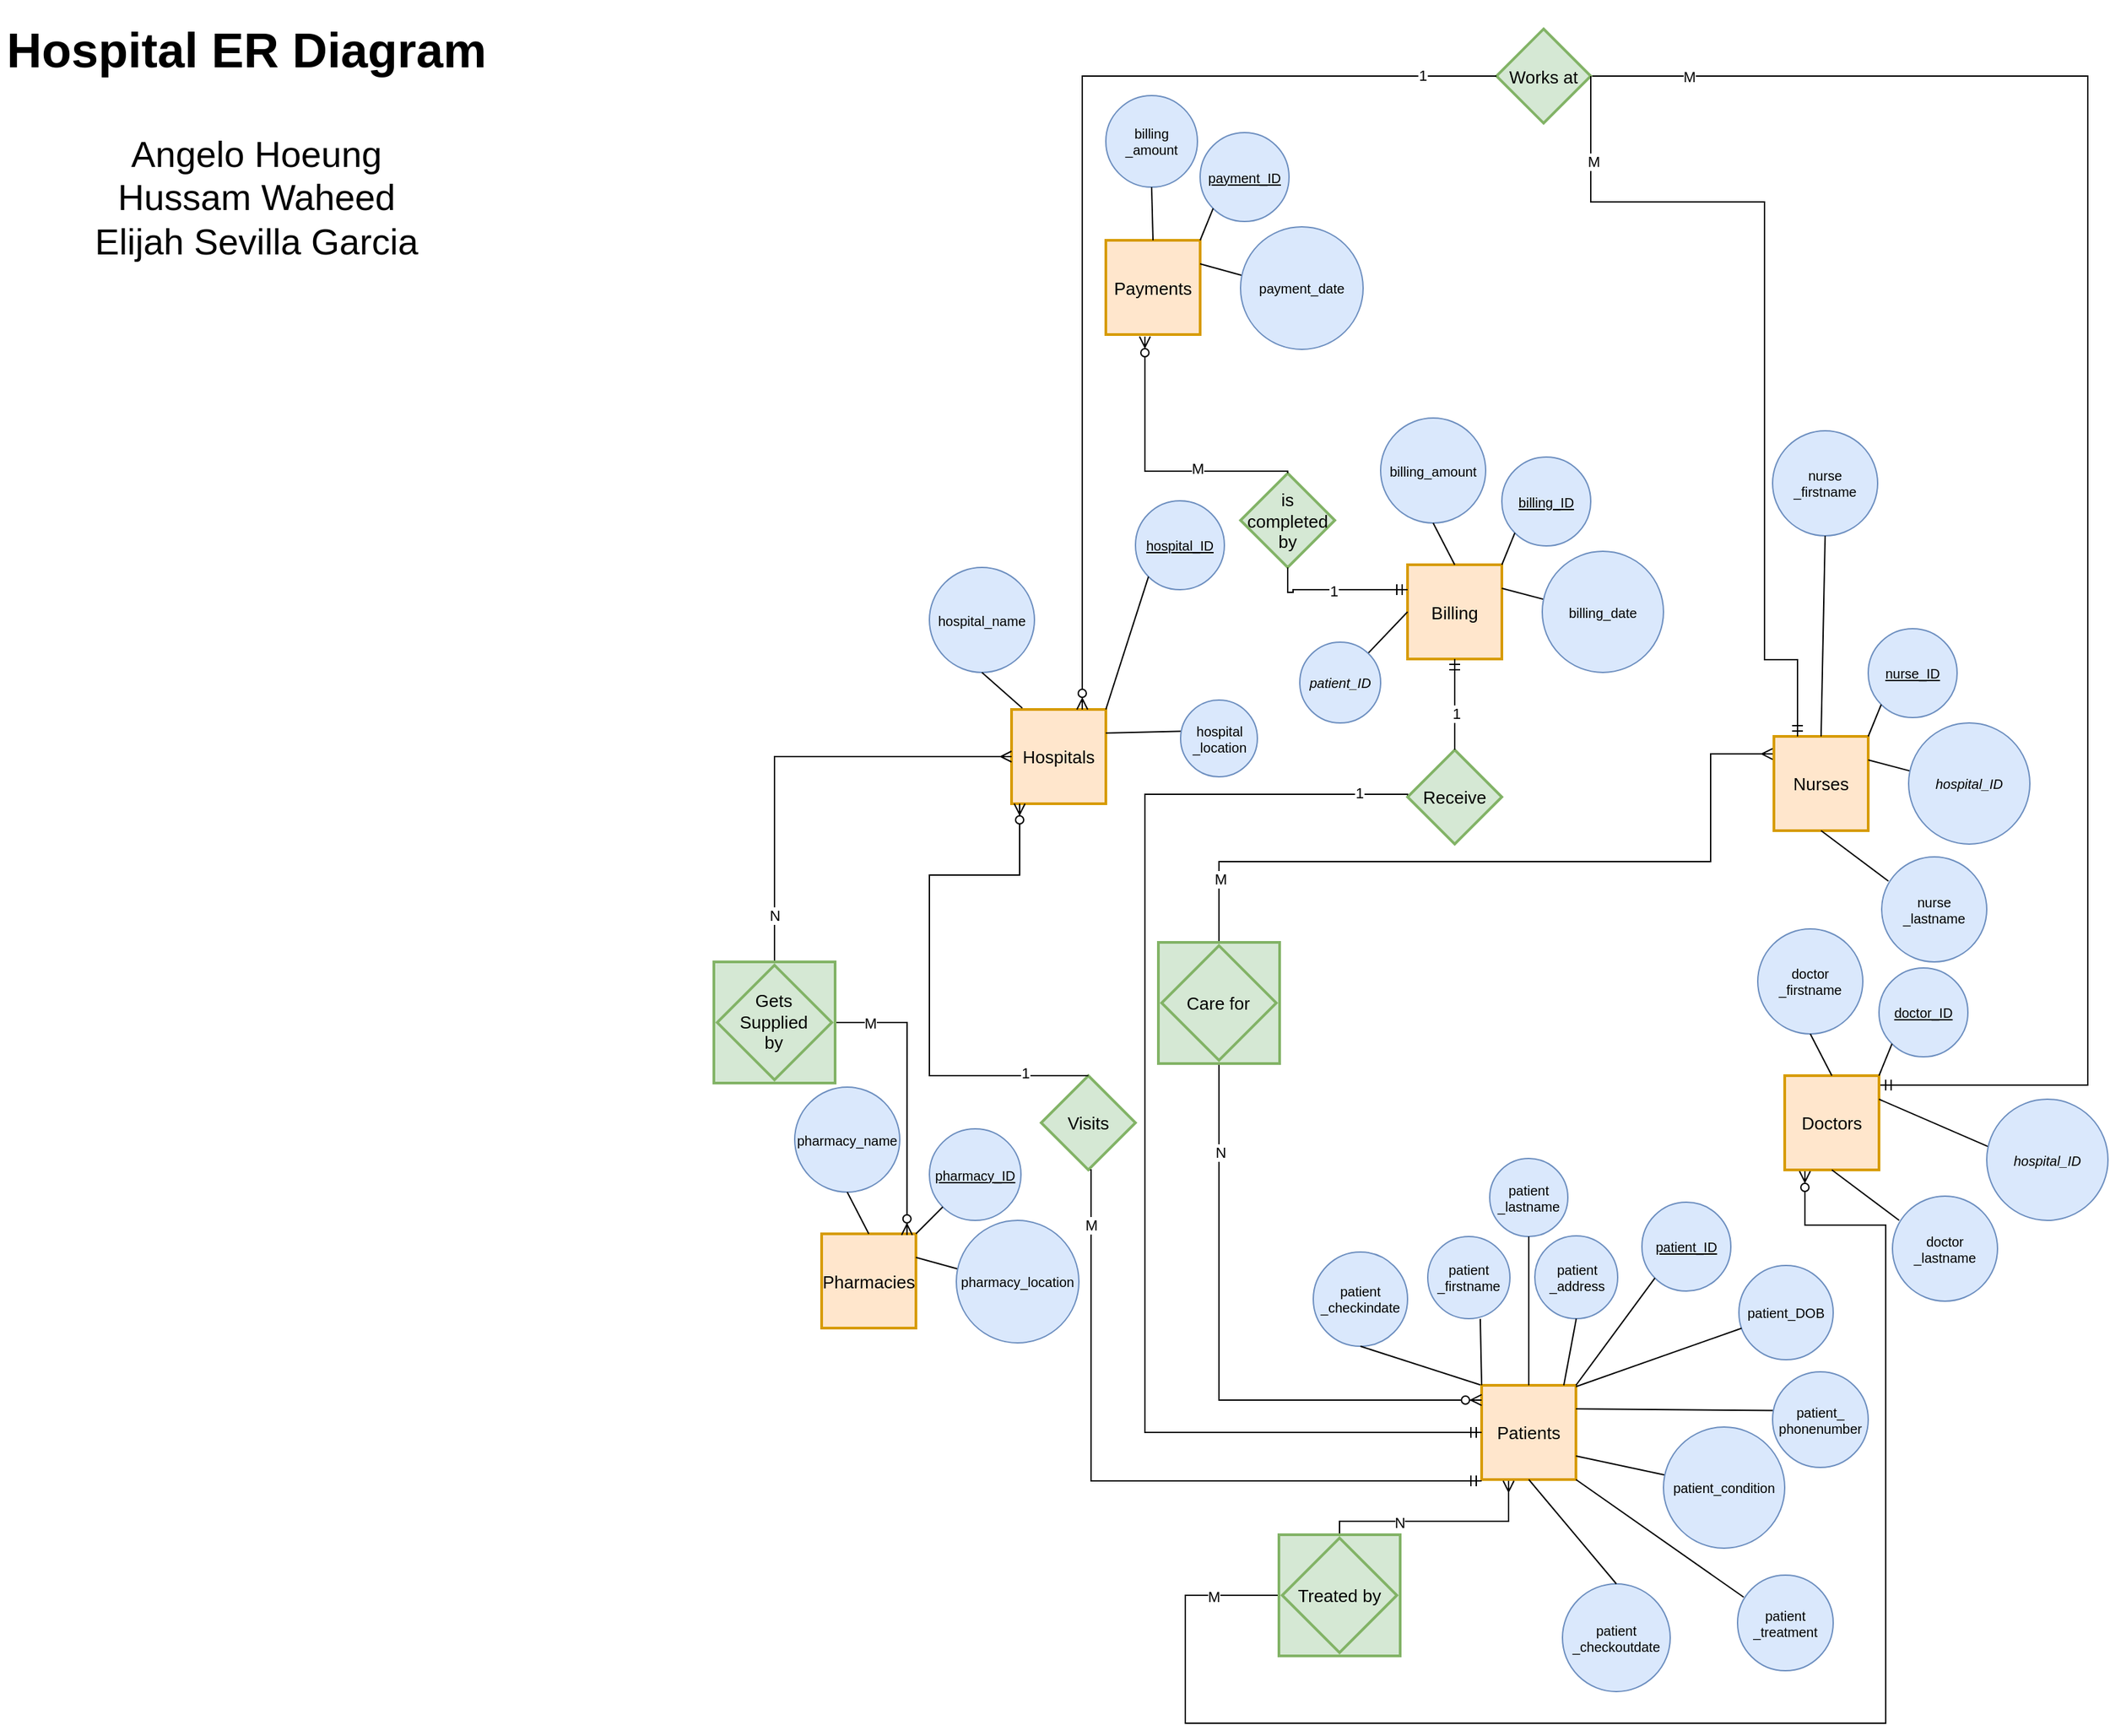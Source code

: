 <mxfile version="20.8.20" type="device" pages="2"><diagram id="fc1f3b67-3c9b-b1b3-7705-706421d27264" name="ERD Habit Tracker app"><mxGraphModel dx="2908" dy="924" grid="1" gridSize="10" guides="1" tooltips="1" connect="1" arrows="1" fold="1" page="1" pageScale="1" pageWidth="850" pageHeight="1100" math="0" shadow="0"><root><mxCell id="0"/><mxCell id="1" parent="0"/><mxCell id="0VxyAFrR5WzsSYLzVZyl-2" value="&lt;div&gt;Hospitals&lt;/div&gt;" style="strokeWidth=2;whiteSpace=wrap;html=1;align=center;fontSize=13;fontFamily=Helvetica;fontColor=#000000;strokeColor=#d79b00;fillColor=#ffe6cc;" parent="1" vertex="1"><mxGeometry x="21" y="647" width="70" height="70" as="geometry"/></mxCell><mxCell id="0VxyAFrR5WzsSYLzVZyl-3" value="&lt;u&gt;hospital_ID&lt;/u&gt;" style="ellipse;whiteSpace=wrap;html=1;aspect=fixed;fontSize=10;fillColor=#dae8fc;strokeColor=#6c8ebf;" parent="1" vertex="1"><mxGeometry x="113" y="492" width="66" height="66" as="geometry"/></mxCell><mxCell id="0VxyAFrR5WzsSYLzVZyl-7" style="rounded=0;html=1;startArrow=none;startFill=0;endArrow=none;endFill=0;jettySize=auto;orthogonalLoop=1;fontSize=10;entryX=0;entryY=1;entryDx=0;entryDy=0;" parent="1" target="0VxyAFrR5WzsSYLzVZyl-3" edge="1"><mxGeometry relative="1" as="geometry"><mxPoint x="91" y="647" as="sourcePoint"/><mxPoint x="72" y="657" as="targetPoint"/></mxGeometry></mxCell><mxCell id="0VxyAFrR5WzsSYLzVZyl-10" style="edgeStyle=none;rounded=0;html=1;startArrow=none;startFill=0;endArrow=none;endFill=0;jettySize=auto;orthogonalLoop=1;fontSize=10;entryX=1;entryY=0.25;entryDx=0;entryDy=0;exitX=0.044;exitY=0.405;exitDx=0;exitDy=0;exitPerimeter=0;" parent="1" source="0VxyAFrR5WzsSYLzVZyl-11" target="0VxyAFrR5WzsSYLzVZyl-2" edge="1"><mxGeometry relative="1" as="geometry"><mxPoint x="121" y="667" as="sourcePoint"/><mxPoint x="143" y="698" as="targetPoint"/></mxGeometry></mxCell><mxCell id="0VxyAFrR5WzsSYLzVZyl-11" value="&lt;div&gt;hospital&lt;/div&gt;&lt;div&gt;_location&lt;/div&gt;" style="ellipse;whiteSpace=wrap;html=1;aspect=fixed;fontSize=10;fillColor=#dae8fc;strokeColor=#6c8ebf;" parent="1" vertex="1"><mxGeometry x="146.5" y="640" width="57" height="57" as="geometry"/></mxCell><mxCell id="0VxyAFrR5WzsSYLzVZyl-12" value="hospital_name" style="ellipse;whiteSpace=wrap;html=1;aspect=fixed;fontSize=10;fillColor=#dae8fc;strokeColor=#6c8ebf;" parent="1" vertex="1"><mxGeometry x="-40" y="541.5" width="78" height="78" as="geometry"/></mxCell><mxCell id="0VxyAFrR5WzsSYLzVZyl-13" style="edgeStyle=none;rounded=0;html=1;startArrow=none;startFill=0;endArrow=none;endFill=0;jettySize=auto;orthogonalLoop=1;fontSize=10;entryX=0.114;entryY=-0.014;entryDx=0;entryDy=0;exitX=0.5;exitY=1;exitDx=0;exitDy=0;entryPerimeter=0;" parent="1" source="0VxyAFrR5WzsSYLzVZyl-12" target="0VxyAFrR5WzsSYLzVZyl-2" edge="1"><mxGeometry relative="1" as="geometry"><mxPoint x="130" y="687" as="sourcePoint"/><mxPoint x="101" y="675" as="targetPoint"/></mxGeometry></mxCell><mxCell id="0VxyAFrR5WzsSYLzVZyl-144" value="Pharmacies" style="strokeWidth=2;whiteSpace=wrap;html=1;align=center;fontSize=13;fontFamily=Helvetica;fontColor=#000000;strokeColor=#d79b00;fillColor=#ffe6cc;" parent="1" vertex="1"><mxGeometry x="-120" y="1036.5" width="70" height="70" as="geometry"/></mxCell><mxCell id="0VxyAFrR5WzsSYLzVZyl-145" value="&lt;u&gt;pharmacy_ID&lt;/u&gt;" style="ellipse;whiteSpace=wrap;html=1;aspect=fixed;fontSize=10;fillColor=#dae8fc;strokeColor=#6c8ebf;" parent="1" vertex="1"><mxGeometry x="-40" y="958.5" width="68" height="68" as="geometry"/></mxCell><mxCell id="0VxyAFrR5WzsSYLzVZyl-146" style="rounded=0;html=1;startArrow=none;startFill=0;endArrow=none;endFill=0;jettySize=auto;orthogonalLoop=1;fontSize=10;entryX=0;entryY=1;entryDx=0;entryDy=0;" parent="1" target="0VxyAFrR5WzsSYLzVZyl-145" edge="1"><mxGeometry relative="1" as="geometry"><mxPoint x="-50" y="1036.5" as="sourcePoint"/><mxPoint x="-69" y="1046.5" as="targetPoint"/></mxGeometry></mxCell><mxCell id="0VxyAFrR5WzsSYLzVZyl-147" style="edgeStyle=none;rounded=0;html=1;startArrow=none;startFill=0;endArrow=none;endFill=0;jettySize=auto;orthogonalLoop=1;fontSize=10;entryX=1;entryY=0.25;entryDx=0;entryDy=0;exitX=0.044;exitY=0.405;exitDx=0;exitDy=0;exitPerimeter=0;" parent="1" source="0VxyAFrR5WzsSYLzVZyl-148" target="0VxyAFrR5WzsSYLzVZyl-144" edge="1"><mxGeometry relative="1" as="geometry"><mxPoint x="-20" y="1056.5" as="sourcePoint"/><mxPoint x="2" y="1087.5" as="targetPoint"/></mxGeometry></mxCell><mxCell id="0VxyAFrR5WzsSYLzVZyl-148" value="&lt;div&gt;pharmacy_location&lt;/div&gt;" style="ellipse;whiteSpace=wrap;html=1;aspect=fixed;fontSize=10;fillColor=#dae8fc;strokeColor=#6c8ebf;" parent="1" vertex="1"><mxGeometry x="-20" y="1026.5" width="91" height="91" as="geometry"/></mxCell><mxCell id="0VxyAFrR5WzsSYLzVZyl-149" value="pharmacy_name" style="ellipse;whiteSpace=wrap;html=1;aspect=fixed;fontSize=10;fillColor=#dae8fc;strokeColor=#6c8ebf;" parent="1" vertex="1"><mxGeometry x="-140" y="927.5" width="78" height="78" as="geometry"/></mxCell><mxCell id="0VxyAFrR5WzsSYLzVZyl-150" style="edgeStyle=none;rounded=0;html=1;startArrow=none;startFill=0;endArrow=none;endFill=0;jettySize=auto;orthogonalLoop=1;fontSize=10;entryX=0.5;entryY=0;entryDx=0;entryDy=0;exitX=0.5;exitY=1;exitDx=0;exitDy=0;" parent="1" source="0VxyAFrR5WzsSYLzVZyl-149" target="0VxyAFrR5WzsSYLzVZyl-144" edge="1"><mxGeometry relative="1" as="geometry"><mxPoint x="-11" y="1076.5" as="sourcePoint"/><mxPoint x="-40" y="1064.5" as="targetPoint"/></mxGeometry></mxCell><mxCell id="0VxyAFrR5WzsSYLzVZyl-151" value="Billing" style="strokeWidth=2;whiteSpace=wrap;html=1;align=center;fontSize=13;fontFamily=Helvetica;fontColor=#000000;strokeColor=#d79b00;fillColor=#ffe6cc;" parent="1" vertex="1"><mxGeometry x="315" y="539.5" width="70" height="70" as="geometry"/></mxCell><mxCell id="0VxyAFrR5WzsSYLzVZyl-152" value="&lt;u&gt;billing_ID&lt;/u&gt;" style="ellipse;whiteSpace=wrap;html=1;aspect=fixed;fontSize=10;fillColor=#dae8fc;strokeColor=#6c8ebf;" parent="1" vertex="1"><mxGeometry x="385" y="459.5" width="66" height="66" as="geometry"/></mxCell><mxCell id="0VxyAFrR5WzsSYLzVZyl-153" style="rounded=0;html=1;startArrow=none;startFill=0;endArrow=none;endFill=0;jettySize=auto;orthogonalLoop=1;fontSize=10;entryX=0;entryY=1;entryDx=0;entryDy=0;" parent="1" target="0VxyAFrR5WzsSYLzVZyl-152" edge="1"><mxGeometry relative="1" as="geometry"><mxPoint x="385" y="539.5" as="sourcePoint"/><mxPoint x="366" y="549.5" as="targetPoint"/></mxGeometry></mxCell><mxCell id="0VxyAFrR5WzsSYLzVZyl-154" style="edgeStyle=none;rounded=0;html=1;startArrow=none;startFill=0;endArrow=none;endFill=0;jettySize=auto;orthogonalLoop=1;fontSize=10;entryX=1;entryY=0.25;entryDx=0;entryDy=0;exitX=0.044;exitY=0.405;exitDx=0;exitDy=0;exitPerimeter=0;" parent="1" source="0VxyAFrR5WzsSYLzVZyl-155" target="0VxyAFrR5WzsSYLzVZyl-151" edge="1"><mxGeometry relative="1" as="geometry"><mxPoint x="415" y="559.5" as="sourcePoint"/><mxPoint x="437" y="590.5" as="targetPoint"/></mxGeometry></mxCell><mxCell id="0VxyAFrR5WzsSYLzVZyl-155" value="billing_date" style="ellipse;whiteSpace=wrap;html=1;aspect=fixed;fontSize=10;fillColor=#dae8fc;strokeColor=#6c8ebf;" parent="1" vertex="1"><mxGeometry x="415" y="529.5" width="90" height="90" as="geometry"/></mxCell><mxCell id="0VxyAFrR5WzsSYLzVZyl-156" value="billing_amount" style="ellipse;whiteSpace=wrap;html=1;aspect=fixed;fontSize=10;fillColor=#dae8fc;strokeColor=#6c8ebf;" parent="1" vertex="1"><mxGeometry x="295" y="430.5" width="78" height="78" as="geometry"/></mxCell><mxCell id="0VxyAFrR5WzsSYLzVZyl-157" style="edgeStyle=none;rounded=0;html=1;startArrow=none;startFill=0;endArrow=none;endFill=0;jettySize=auto;orthogonalLoop=1;fontSize=10;entryX=0.5;entryY=0;entryDx=0;entryDy=0;exitX=0.5;exitY=1;exitDx=0;exitDy=0;" parent="1" source="0VxyAFrR5WzsSYLzVZyl-156" target="0VxyAFrR5WzsSYLzVZyl-151" edge="1"><mxGeometry relative="1" as="geometry"><mxPoint x="424" y="579.5" as="sourcePoint"/><mxPoint x="395" y="567.5" as="targetPoint"/></mxGeometry></mxCell><mxCell id="0VxyAFrR5WzsSYLzVZyl-158" value="Nurses" style="strokeWidth=2;whiteSpace=wrap;html=1;align=center;fontSize=13;fontFamily=Helvetica;fontColor=#000000;strokeColor=#d79b00;fillColor=#ffe6cc;" parent="1" vertex="1"><mxGeometry x="587" y="667" width="70" height="70" as="geometry"/></mxCell><mxCell id="0VxyAFrR5WzsSYLzVZyl-159" value="&lt;u&gt;nurse_ID&lt;/u&gt;" style="ellipse;whiteSpace=wrap;html=1;aspect=fixed;fontSize=10;fillColor=#dae8fc;strokeColor=#6c8ebf;" parent="1" vertex="1"><mxGeometry x="657" y="587" width="66" height="66" as="geometry"/></mxCell><mxCell id="0VxyAFrR5WzsSYLzVZyl-160" style="rounded=0;html=1;startArrow=none;startFill=0;endArrow=none;endFill=0;jettySize=auto;orthogonalLoop=1;fontSize=10;entryX=0;entryY=1;entryDx=0;entryDy=0;" parent="1" target="0VxyAFrR5WzsSYLzVZyl-159" edge="1"><mxGeometry relative="1" as="geometry"><mxPoint x="657" y="667" as="sourcePoint"/><mxPoint x="638" y="677" as="targetPoint"/></mxGeometry></mxCell><mxCell id="0VxyAFrR5WzsSYLzVZyl-161" style="edgeStyle=none;rounded=0;html=1;startArrow=none;startFill=0;endArrow=none;endFill=0;jettySize=auto;orthogonalLoop=1;fontSize=10;entryX=1;entryY=0.25;entryDx=0;entryDy=0;exitX=0.044;exitY=0.405;exitDx=0;exitDy=0;exitPerimeter=0;" parent="1" source="0VxyAFrR5WzsSYLzVZyl-162" target="0VxyAFrR5WzsSYLzVZyl-158" edge="1"><mxGeometry relative="1" as="geometry"><mxPoint x="687" y="687" as="sourcePoint"/><mxPoint x="709" y="718" as="targetPoint"/></mxGeometry></mxCell><mxCell id="0VxyAFrR5WzsSYLzVZyl-162" value="&lt;i&gt;hospital_ID&lt;/i&gt;" style="ellipse;whiteSpace=wrap;html=1;aspect=fixed;fontSize=10;fillColor=#dae8fc;strokeColor=#6c8ebf;" parent="1" vertex="1"><mxGeometry x="687" y="657" width="90" height="90" as="geometry"/></mxCell><mxCell id="0VxyAFrR5WzsSYLzVZyl-163" value="&lt;div&gt;nurse&lt;br&gt;&lt;/div&gt;&lt;div&gt;_firstname&lt;/div&gt;" style="ellipse;whiteSpace=wrap;html=1;aspect=fixed;fontSize=10;fillColor=#dae8fc;strokeColor=#6c8ebf;" parent="1" vertex="1"><mxGeometry x="586" y="440" width="78" height="78" as="geometry"/></mxCell><mxCell id="0VxyAFrR5WzsSYLzVZyl-164" style="edgeStyle=none;rounded=0;html=1;startArrow=none;startFill=0;endArrow=none;endFill=0;jettySize=auto;orthogonalLoop=1;fontSize=10;entryX=0.5;entryY=0;entryDx=0;entryDy=0;exitX=0.5;exitY=1;exitDx=0;exitDy=0;" parent="1" source="0VxyAFrR5WzsSYLzVZyl-163" target="0VxyAFrR5WzsSYLzVZyl-158" edge="1"><mxGeometry relative="1" as="geometry"><mxPoint x="696" y="707" as="sourcePoint"/><mxPoint x="667" y="695" as="targetPoint"/></mxGeometry></mxCell><mxCell id="0VxyAFrR5WzsSYLzVZyl-172" value="&lt;div&gt;Payments&lt;/div&gt;" style="strokeWidth=2;whiteSpace=wrap;html=1;align=center;fontSize=13;fontFamily=Helvetica;fontColor=#000000;strokeColor=#d79b00;fillColor=#ffe6cc;" parent="1" vertex="1"><mxGeometry x="91" y="298.5" width="70" height="70" as="geometry"/></mxCell><mxCell id="0VxyAFrR5WzsSYLzVZyl-173" value="&lt;u&gt;payment_ID&lt;/u&gt;" style="ellipse;whiteSpace=wrap;html=1;aspect=fixed;fontSize=10;fillColor=#dae8fc;strokeColor=#6c8ebf;" parent="1" vertex="1"><mxGeometry x="161" y="218.5" width="66" height="66" as="geometry"/></mxCell><mxCell id="0VxyAFrR5WzsSYLzVZyl-174" style="rounded=0;html=1;startArrow=none;startFill=0;endArrow=none;endFill=0;jettySize=auto;orthogonalLoop=1;fontSize=10;entryX=0;entryY=1;entryDx=0;entryDy=0;" parent="1" target="0VxyAFrR5WzsSYLzVZyl-173" edge="1"><mxGeometry relative="1" as="geometry"><mxPoint x="161" y="298.5" as="sourcePoint"/><mxPoint x="142" y="308.5" as="targetPoint"/></mxGeometry></mxCell><mxCell id="0VxyAFrR5WzsSYLzVZyl-175" style="edgeStyle=none;rounded=0;html=1;startArrow=none;startFill=0;endArrow=none;endFill=0;jettySize=auto;orthogonalLoop=1;fontSize=10;entryX=1;entryY=0.25;entryDx=0;entryDy=0;exitX=0.044;exitY=0.405;exitDx=0;exitDy=0;exitPerimeter=0;" parent="1" source="0VxyAFrR5WzsSYLzVZyl-176" target="0VxyAFrR5WzsSYLzVZyl-172" edge="1"><mxGeometry relative="1" as="geometry"><mxPoint x="191" y="318.5" as="sourcePoint"/><mxPoint x="213" y="349.5" as="targetPoint"/></mxGeometry></mxCell><mxCell id="0VxyAFrR5WzsSYLzVZyl-176" value="&lt;div&gt;payment_date&lt;/div&gt;" style="ellipse;whiteSpace=wrap;html=1;aspect=fixed;fontSize=10;fillColor=#dae8fc;strokeColor=#6c8ebf;" parent="1" vertex="1"><mxGeometry x="191" y="288.5" width="91" height="91" as="geometry"/></mxCell><mxCell id="0VxyAFrR5WzsSYLzVZyl-177" value="&lt;div&gt;patient&lt;/div&gt;&lt;div&gt;_checkindate&lt;/div&gt;" style="ellipse;whiteSpace=wrap;html=1;aspect=fixed;fontSize=10;fillColor=#dae8fc;strokeColor=#6c8ebf;" parent="1" vertex="1"><mxGeometry x="245" y="1050" width="70" height="70" as="geometry"/></mxCell><mxCell id="0VxyAFrR5WzsSYLzVZyl-178" style="edgeStyle=none;rounded=0;html=1;startArrow=none;startFill=0;endArrow=none;endFill=0;jettySize=auto;orthogonalLoop=1;fontSize=10;entryX=0;entryY=0;entryDx=0;entryDy=0;exitX=0.5;exitY=1;exitDx=0;exitDy=0;" parent="1" source="0VxyAFrR5WzsSYLzVZyl-177" target="0VxyAFrR5WzsSYLzVZyl-204" edge="1"><mxGeometry relative="1" as="geometry"><mxPoint x="479" y="1250" as="sourcePoint"/><mxPoint x="370" y="1210" as="targetPoint"/></mxGeometry></mxCell><mxCell id="0VxyAFrR5WzsSYLzVZyl-179" value="&lt;div&gt;nurse&lt;br&gt;&lt;/div&gt;&lt;div&gt;_lastname&lt;/div&gt;" style="ellipse;whiteSpace=wrap;html=1;aspect=fixed;fontSize=10;fillColor=#dae8fc;strokeColor=#6c8ebf;" parent="1" vertex="1"><mxGeometry x="667" y="756.5" width="78" height="78" as="geometry"/></mxCell><mxCell id="0VxyAFrR5WzsSYLzVZyl-180" style="edgeStyle=none;rounded=0;html=1;startArrow=none;startFill=0;endArrow=none;endFill=0;jettySize=auto;orthogonalLoop=1;fontSize=10;entryX=0.5;entryY=1;entryDx=0;entryDy=0;exitX=0.064;exitY=0.231;exitDx=0;exitDy=0;exitPerimeter=0;" parent="1" source="0VxyAFrR5WzsSYLzVZyl-179" target="0VxyAFrR5WzsSYLzVZyl-158" edge="1"><mxGeometry relative="1" as="geometry"><mxPoint x="796" y="905.5" as="sourcePoint"/><mxPoint x="722" y="865.5" as="targetPoint"/></mxGeometry></mxCell><mxCell id="0VxyAFrR5WzsSYLzVZyl-190" value="Doctors" style="strokeWidth=2;whiteSpace=wrap;html=1;align=center;fontSize=13;fontFamily=Helvetica;fontColor=#000000;strokeColor=#d79b00;fillColor=#ffe6cc;" parent="1" vertex="1"><mxGeometry x="595" y="919" width="70" height="70" as="geometry"/></mxCell><mxCell id="0VxyAFrR5WzsSYLzVZyl-191" value="&lt;u&gt;doctor_ID&lt;/u&gt;" style="ellipse;whiteSpace=wrap;html=1;aspect=fixed;fontSize=10;fillColor=#dae8fc;strokeColor=#6c8ebf;" parent="1" vertex="1"><mxGeometry x="665" y="839" width="66" height="66" as="geometry"/></mxCell><mxCell id="0VxyAFrR5WzsSYLzVZyl-192" style="rounded=0;html=1;startArrow=none;startFill=0;endArrow=none;endFill=0;jettySize=auto;orthogonalLoop=1;fontSize=10;entryX=0;entryY=1;entryDx=0;entryDy=0;" parent="1" target="0VxyAFrR5WzsSYLzVZyl-191" edge="1"><mxGeometry relative="1" as="geometry"><mxPoint x="665" y="919" as="sourcePoint"/><mxPoint x="646" y="929" as="targetPoint"/></mxGeometry></mxCell><mxCell id="0VxyAFrR5WzsSYLzVZyl-193" style="edgeStyle=none;rounded=0;html=1;startArrow=none;startFill=0;endArrow=none;endFill=0;jettySize=auto;orthogonalLoop=1;fontSize=10;entryX=1;entryY=0.25;entryDx=0;entryDy=0;exitX=0.044;exitY=0.405;exitDx=0;exitDy=0;exitPerimeter=0;" parent="1" source="0VxyAFrR5WzsSYLzVZyl-194" target="0VxyAFrR5WzsSYLzVZyl-190" edge="1"><mxGeometry relative="1" as="geometry"><mxPoint x="695" y="939" as="sourcePoint"/><mxPoint x="717" y="970" as="targetPoint"/></mxGeometry></mxCell><mxCell id="0VxyAFrR5WzsSYLzVZyl-194" value="&lt;i&gt;hospital_ID&lt;/i&gt;" style="ellipse;whiteSpace=wrap;html=1;aspect=fixed;fontSize=10;fillColor=#dae8fc;strokeColor=#6c8ebf;" parent="1" vertex="1"><mxGeometry x="745" y="936.5" width="90" height="90" as="geometry"/></mxCell><mxCell id="0VxyAFrR5WzsSYLzVZyl-195" value="&lt;div&gt;doctor&lt;br&gt;&lt;/div&gt;&lt;div&gt;_firstname&lt;/div&gt;" style="ellipse;whiteSpace=wrap;html=1;aspect=fixed;fontSize=10;fillColor=#dae8fc;strokeColor=#6c8ebf;" parent="1" vertex="1"><mxGeometry x="575" y="810" width="78" height="78" as="geometry"/></mxCell><mxCell id="0VxyAFrR5WzsSYLzVZyl-196" style="edgeStyle=none;rounded=0;html=1;startArrow=none;startFill=0;endArrow=none;endFill=0;jettySize=auto;orthogonalLoop=1;fontSize=10;entryX=0.5;entryY=0;entryDx=0;entryDy=0;exitX=0.5;exitY=1;exitDx=0;exitDy=0;" parent="1" source="0VxyAFrR5WzsSYLzVZyl-195" target="0VxyAFrR5WzsSYLzVZyl-190" edge="1"><mxGeometry relative="1" as="geometry"><mxPoint x="704" y="959" as="sourcePoint"/><mxPoint x="675" y="947" as="targetPoint"/></mxGeometry></mxCell><mxCell id="0VxyAFrR5WzsSYLzVZyl-197" value="&lt;div&gt;doctor&lt;br&gt;&lt;/div&gt;&lt;div&gt;_lastname&lt;/div&gt;" style="ellipse;whiteSpace=wrap;html=1;aspect=fixed;fontSize=10;fillColor=#dae8fc;strokeColor=#6c8ebf;" parent="1" vertex="1"><mxGeometry x="675" y="1008.5" width="78" height="78" as="geometry"/></mxCell><mxCell id="0VxyAFrR5WzsSYLzVZyl-198" style="edgeStyle=none;rounded=0;html=1;startArrow=none;startFill=0;endArrow=none;endFill=0;jettySize=auto;orthogonalLoop=1;fontSize=10;entryX=0.5;entryY=1;entryDx=0;entryDy=0;exitX=0.064;exitY=0.231;exitDx=0;exitDy=0;exitPerimeter=0;" parent="1" source="0VxyAFrR5WzsSYLzVZyl-197" target="0VxyAFrR5WzsSYLzVZyl-190" edge="1"><mxGeometry relative="1" as="geometry"><mxPoint x="804" y="1157.5" as="sourcePoint"/><mxPoint x="730" y="1117.5" as="targetPoint"/></mxGeometry></mxCell><mxCell id="0VxyAFrR5WzsSYLzVZyl-199" style="edgeStyle=none;rounded=0;html=1;startArrow=none;startFill=0;endArrow=none;endFill=0;jettySize=auto;orthogonalLoop=1;fontSize=10;entryX=0;entryY=0.5;entryDx=0;entryDy=0;" parent="1" source="0VxyAFrR5WzsSYLzVZyl-200" target="0VxyAFrR5WzsSYLzVZyl-151" edge="1"><mxGeometry relative="1" as="geometry"><mxPoint x="245.5" y="657" as="sourcePoint"/><mxPoint x="373" y="609.5" as="targetPoint"/></mxGeometry></mxCell><mxCell id="0VxyAFrR5WzsSYLzVZyl-200" value="&lt;i&gt;patient_ID&lt;/i&gt;" style="ellipse;whiteSpace=wrap;html=1;aspect=fixed;fontSize=10;fillColor=#dae8fc;strokeColor=#6c8ebf;" parent="1" vertex="1"><mxGeometry x="235" y="597" width="60" height="60" as="geometry"/></mxCell><mxCell id="0VxyAFrR5WzsSYLzVZyl-201" value="&lt;div&gt;billing&lt;/div&gt;&lt;div&gt;_amount&lt;/div&gt;" style="ellipse;whiteSpace=wrap;html=1;aspect=fixed;fontSize=10;fillColor=#dae8fc;strokeColor=#6c8ebf;" parent="1" vertex="1"><mxGeometry x="91" y="191" width="68" height="68" as="geometry"/></mxCell><mxCell id="0VxyAFrR5WzsSYLzVZyl-202" style="edgeStyle=none;rounded=0;html=1;startArrow=none;startFill=0;endArrow=none;endFill=0;jettySize=auto;orthogonalLoop=1;fontSize=10;entryX=0.5;entryY=0;entryDx=0;entryDy=0;exitX=0.5;exitY=1;exitDx=0;exitDy=0;" parent="1" source="0VxyAFrR5WzsSYLzVZyl-201" target="0VxyAFrR5WzsSYLzVZyl-172" edge="1"><mxGeometry relative="1" as="geometry"><mxPoint x="201" y="338.5" as="sourcePoint"/><mxPoint x="126.5" y="298.5" as="targetPoint"/></mxGeometry></mxCell><mxCell id="0VxyAFrR5WzsSYLzVZyl-204" value="Patients" style="strokeWidth=2;whiteSpace=wrap;html=1;align=center;fontSize=13;fontFamily=Helvetica;fontColor=#000000;strokeColor=#d79b00;fillColor=#ffe6cc;" parent="1" vertex="1"><mxGeometry x="370" y="1149" width="70" height="70" as="geometry"/></mxCell><mxCell id="0VxyAFrR5WzsSYLzVZyl-205" value="&lt;u&gt;patient_ID&lt;/u&gt;" style="ellipse;whiteSpace=wrap;html=1;aspect=fixed;fontSize=10;fillColor=#dae8fc;strokeColor=#6c8ebf;" parent="1" vertex="1"><mxGeometry x="489" y="1013" width="66" height="66" as="geometry"/></mxCell><mxCell id="0VxyAFrR5WzsSYLzVZyl-206" style="rounded=0;html=1;startArrow=none;startFill=0;endArrow=none;endFill=0;jettySize=auto;orthogonalLoop=1;fontSize=10;entryX=0;entryY=1;entryDx=0;entryDy=0;" parent="1" target="0VxyAFrR5WzsSYLzVZyl-205" edge="1"><mxGeometry relative="1" as="geometry"><mxPoint x="440" y="1149" as="sourcePoint"/><mxPoint x="421" y="1159" as="targetPoint"/></mxGeometry></mxCell><mxCell id="0VxyAFrR5WzsSYLzVZyl-207" style="edgeStyle=none;rounded=0;html=1;startArrow=none;startFill=0;endArrow=none;endFill=0;jettySize=auto;orthogonalLoop=1;fontSize=10;entryX=1;entryY=0.25;entryDx=0;entryDy=0;exitX=0.044;exitY=0.405;exitDx=0;exitDy=0;exitPerimeter=0;" parent="1" source="0VxyAFrR5WzsSYLzVZyl-208" target="0VxyAFrR5WzsSYLzVZyl-204" edge="1"><mxGeometry relative="1" as="geometry"><mxPoint x="470" y="1169" as="sourcePoint"/><mxPoint x="492" y="1200" as="targetPoint"/></mxGeometry></mxCell><mxCell id="0VxyAFrR5WzsSYLzVZyl-208" value="&lt;div&gt;patient_&lt;/div&gt;&lt;div&gt;phonenumber&lt;br&gt;&lt;/div&gt;" style="ellipse;whiteSpace=wrap;html=1;aspect=fixed;fontSize=10;fillColor=#dae8fc;strokeColor=#6c8ebf;" parent="1" vertex="1"><mxGeometry x="586" y="1139" width="71" height="71" as="geometry"/></mxCell><mxCell id="0VxyAFrR5WzsSYLzVZyl-209" value="&lt;div&gt;patient&lt;br&gt;&lt;/div&gt;&lt;div&gt;_lastname&lt;/div&gt;" style="ellipse;whiteSpace=wrap;html=1;aspect=fixed;fontSize=10;fillColor=#dae8fc;strokeColor=#6c8ebf;" parent="1" vertex="1"><mxGeometry x="376" y="980.5" width="58" height="58" as="geometry"/></mxCell><mxCell id="0VxyAFrR5WzsSYLzVZyl-210" style="edgeStyle=none;rounded=0;html=1;startArrow=none;startFill=0;endArrow=none;endFill=0;jettySize=auto;orthogonalLoop=1;fontSize=10;entryX=0.5;entryY=0;entryDx=0;entryDy=0;exitX=0.5;exitY=1;exitDx=0;exitDy=0;" parent="1" source="0VxyAFrR5WzsSYLzVZyl-209" target="0VxyAFrR5WzsSYLzVZyl-204" edge="1"><mxGeometry relative="1" as="geometry"><mxPoint x="479" y="1189" as="sourcePoint"/><mxPoint x="450" y="1177" as="targetPoint"/></mxGeometry></mxCell><mxCell id="0VxyAFrR5WzsSYLzVZyl-211" value="&lt;div&gt;patient&lt;br&gt;&lt;/div&gt;&lt;div&gt;_treatment&lt;/div&gt;" style="ellipse;whiteSpace=wrap;html=1;aspect=fixed;fontSize=10;fillColor=#dae8fc;strokeColor=#6c8ebf;" parent="1" vertex="1"><mxGeometry x="560" y="1290" width="71" height="71" as="geometry"/></mxCell><mxCell id="0VxyAFrR5WzsSYLzVZyl-212" style="edgeStyle=none;rounded=0;html=1;startArrow=none;startFill=0;endArrow=none;endFill=0;jettySize=auto;orthogonalLoop=1;fontSize=10;entryX=1;entryY=1;entryDx=0;entryDy=0;exitX=0.064;exitY=0.231;exitDx=0;exitDy=0;exitPerimeter=0;" parent="1" source="0VxyAFrR5WzsSYLzVZyl-211" target="0VxyAFrR5WzsSYLzVZyl-204" edge="1"><mxGeometry relative="1" as="geometry"><mxPoint x="579" y="1387.5" as="sourcePoint"/><mxPoint x="505" y="1347.5" as="targetPoint"/></mxGeometry></mxCell><mxCell id="0VxyAFrR5WzsSYLzVZyl-213" value="&lt;div&gt;patient&lt;br&gt;&lt;/div&gt;&lt;div&gt;_firstname&lt;/div&gt;" style="ellipse;whiteSpace=wrap;html=1;aspect=fixed;fontSize=10;fillColor=#dae8fc;strokeColor=#6c8ebf;" parent="1" vertex="1"><mxGeometry x="330" y="1038.5" width="61" height="61" as="geometry"/></mxCell><mxCell id="0VxyAFrR5WzsSYLzVZyl-214" style="edgeStyle=none;rounded=0;html=1;startArrow=none;startFill=0;endArrow=none;endFill=0;jettySize=auto;orthogonalLoop=1;fontSize=10;entryX=0;entryY=0;entryDx=0;entryDy=0;exitX=0.639;exitY=1.003;exitDx=0;exitDy=0;exitPerimeter=0;" parent="1" source="0VxyAFrR5WzsSYLzVZyl-213" target="0VxyAFrR5WzsSYLzVZyl-204" edge="1"><mxGeometry relative="1" as="geometry"><mxPoint x="340" y="1090" as="sourcePoint"/><mxPoint x="319" y="1158.5" as="targetPoint"/></mxGeometry></mxCell><mxCell id="0VxyAFrR5WzsSYLzVZyl-215" value="&lt;div&gt;patient&lt;br&gt;&lt;/div&gt;&lt;div&gt;_address&lt;/div&gt;" style="ellipse;whiteSpace=wrap;html=1;aspect=fixed;fontSize=10;fillColor=#dae8fc;strokeColor=#6c8ebf;" parent="1" vertex="1"><mxGeometry x="409.5" y="1038" width="61.5" height="61.5" as="geometry"/></mxCell><mxCell id="0VxyAFrR5WzsSYLzVZyl-216" style="edgeStyle=none;rounded=0;html=1;startArrow=none;startFill=0;endArrow=none;endFill=0;jettySize=auto;orthogonalLoop=1;fontSize=10;entryX=0;entryY=0;entryDx=0;entryDy=0;exitX=0.5;exitY=1;exitDx=0;exitDy=0;" parent="1" source="0VxyAFrR5WzsSYLzVZyl-215" edge="1"><mxGeometry relative="1" as="geometry"><mxPoint x="440" y="1120" as="sourcePoint"/><mxPoint x="431" y="1149" as="targetPoint"/></mxGeometry></mxCell><mxCell id="0VxyAFrR5WzsSYLzVZyl-217" style="edgeStyle=none;rounded=0;html=1;startArrow=none;startFill=0;endArrow=none;endFill=0;jettySize=auto;orthogonalLoop=1;fontSize=10;entryX=1;entryY=0.75;entryDx=0;entryDy=0;" parent="1" source="0VxyAFrR5WzsSYLzVZyl-220" target="0VxyAFrR5WzsSYLzVZyl-204" edge="1"><mxGeometry relative="1" as="geometry"><mxPoint x="540" y="1230" as="sourcePoint"/><mxPoint x="459" y="1200.0" as="targetPoint"/></mxGeometry></mxCell><mxCell id="0VxyAFrR5WzsSYLzVZyl-218" value="patient_DOB" style="ellipse;whiteSpace=wrap;html=1;aspect=fixed;fontSize=10;fillColor=#dae8fc;strokeColor=#6c8ebf;" parent="1" vertex="1"><mxGeometry x="561" y="1060" width="70" height="70" as="geometry"/></mxCell><mxCell id="0VxyAFrR5WzsSYLzVZyl-219" style="edgeStyle=none;rounded=0;html=1;startArrow=none;startFill=0;endArrow=none;endFill=0;jettySize=auto;orthogonalLoop=1;fontSize=10;entryX=1;entryY=0.75;entryDx=0;entryDy=0;" parent="1" source="0VxyAFrR5WzsSYLzVZyl-218" edge="1"><mxGeometry relative="1" as="geometry"><mxPoint x="560" y="1180" as="sourcePoint"/><mxPoint x="440" y="1150.0" as="targetPoint"/></mxGeometry></mxCell><mxCell id="0VxyAFrR5WzsSYLzVZyl-220" value="patient_condition" style="ellipse;whiteSpace=wrap;html=1;aspect=fixed;fontSize=10;fillColor=#dae8fc;strokeColor=#6c8ebf;" parent="1" vertex="1"><mxGeometry x="505" y="1180" width="90" height="90" as="geometry"/></mxCell><mxCell id="0VxyAFrR5WzsSYLzVZyl-222" value="&lt;div&gt;patient&lt;br&gt;&lt;/div&gt;&lt;div&gt;_checkoutdate&lt;/div&gt;" style="ellipse;whiteSpace=wrap;html=1;aspect=fixed;fontSize=10;fillColor=#dae8fc;strokeColor=#6c8ebf;" parent="1" vertex="1"><mxGeometry x="430" y="1296.5" width="80" height="80" as="geometry"/></mxCell><mxCell id="0VxyAFrR5WzsSYLzVZyl-223" style="edgeStyle=none;rounded=0;html=1;startArrow=none;startFill=0;endArrow=none;endFill=0;jettySize=auto;orthogonalLoop=1;fontSize=10;entryX=0.5;entryY=1;entryDx=0;entryDy=0;exitX=0.5;exitY=0;exitDx=0;exitDy=0;" parent="1" source="0VxyAFrR5WzsSYLzVZyl-222" target="0VxyAFrR5WzsSYLzVZyl-204" edge="1"><mxGeometry relative="1" as="geometry"><mxPoint x="334" y="1357.5" as="sourcePoint"/><mxPoint x="260" y="1317.5" as="targetPoint"/></mxGeometry></mxCell><mxCell id="0VxyAFrR5WzsSYLzVZyl-230" style="edgeStyle=orthogonalEdgeStyle;rounded=0;html=1;endArrow=ERzeroToMany;endFill=1;jettySize=auto;orthogonalLoop=1;fontSize=12;entryX=0.905;entryY=0.012;entryDx=0;entryDy=0;entryPerimeter=0;exitX=0;exitY=0.5;exitDx=0;exitDy=0;" parent="1" source="0VxyAFrR5WzsSYLzVZyl-237" target="0VxyAFrR5WzsSYLzVZyl-144" edge="1"><mxGeometry relative="1" as="geometry"><mxPoint x="-42" y="904.5" as="sourcePoint"/><mxPoint x="-60" y="1034.5" as="targetPoint"/><Array as="points"><mxPoint x="-57" y="880"/></Array></mxGeometry></mxCell><mxCell id="Z2Zy5zD-6UtMErsCxCDg-1" value="M" style="edgeLabel;html=1;align=center;verticalAlign=middle;resizable=0;points=[];" parent="0VxyAFrR5WzsSYLzVZyl-230" vertex="1" connectable="0"><mxGeometry x="-0.232" relative="1" as="geometry"><mxPoint as="offset"/></mxGeometry></mxCell><mxCell id="0VxyAFrR5WzsSYLzVZyl-234" value="" style="edgeStyle=orthogonalEdgeStyle;html=1;endArrow=none;endFill=0;fontSize=13;entryX=0.5;entryY=0;rounded=0;startArrow=ERmany;startFill=0;entryDx=0;entryDy=0;" parent="1" source="0VxyAFrR5WzsSYLzVZyl-2" target="0VxyAFrR5WzsSYLzVZyl-237" edge="1"><mxGeometry width="100" height="100" relative="1" as="geometry"><mxPoint x="30" y="740" as="sourcePoint"/><mxPoint x="145.5" y="750" as="targetPoint"/></mxGeometry></mxCell><mxCell id="Z2Zy5zD-6UtMErsCxCDg-2" value="N" style="edgeLabel;html=1;align=center;verticalAlign=middle;resizable=0;points=[];" parent="0VxyAFrR5WzsSYLzVZyl-234" vertex="1" connectable="0"><mxGeometry x="0.79" relative="1" as="geometry"><mxPoint as="offset"/></mxGeometry></mxCell><mxCell id="0VxyAFrR5WzsSYLzVZyl-236" value="" style="group" parent="1" vertex="1" connectable="0"><mxGeometry x="-200" y="834.5" width="90" height="90" as="geometry"/></mxCell><mxCell id="0VxyAFrR5WzsSYLzVZyl-237" value="Entity" style="strokeWidth=2;whiteSpace=wrap;html=1;align=center;fontSize=14;fillColor=#d5e8d4;strokeColor=#82b366;" parent="0VxyAFrR5WzsSYLzVZyl-236" vertex="1"><mxGeometry width="90" height="90" as="geometry"/></mxCell><mxCell id="0VxyAFrR5WzsSYLzVZyl-238" value="&lt;div&gt;Gets &lt;br&gt;&lt;/div&gt;&lt;div&gt;Supplied&lt;/div&gt;&lt;div&gt;by&lt;br&gt;&lt;/div&gt;" style="shape=rhombus;strokeWidth=2;fontSize=13;perimeter=rhombusPerimeter;whiteSpace=wrap;html=1;align=center;fillColor=#d5e8d4;strokeColor=#82b366;" parent="0VxyAFrR5WzsSYLzVZyl-236" vertex="1"><mxGeometry x="2.432" y="2.432" width="85.135" height="85.135" as="geometry"/></mxCell><mxCell id="0VxyAFrR5WzsSYLzVZyl-242" style="edgeStyle=orthogonalEdgeStyle;rounded=0;html=1;endArrow=none;endFill=0;jettySize=auto;orthogonalLoop=1;fontSize=12;startArrow=ERmandOne;startFill=0;entryX=0.5;entryY=1;entryDx=0;entryDy=0;" parent="1" target="0VxyAFrR5WzsSYLzVZyl-243" edge="1"><mxGeometry relative="1" as="geometry"><Array as="points"><mxPoint x="350" y="1220"/><mxPoint x="80" y="1220"/><mxPoint x="80" y="989"/></Array><mxPoint x="80" y="1000" as="targetPoint"/><mxPoint x="370" y="1220" as="sourcePoint"/></mxGeometry></mxCell><mxCell id="Z2Zy5zD-6UtMErsCxCDg-3" value="M" style="edgeLabel;html=1;align=center;verticalAlign=middle;resizable=0;points=[];" parent="0VxyAFrR5WzsSYLzVZyl-242" vertex="1" connectable="0"><mxGeometry x="0.835" relative="1" as="geometry"><mxPoint as="offset"/></mxGeometry></mxCell><mxCell id="0VxyAFrR5WzsSYLzVZyl-243" value="Visits" style="shape=rhombus;strokeWidth=2;fontSize=13;perimeter=rhombusPerimeter;whiteSpace=wrap;html=1;align=center;fillColor=#d5e8d4;strokeColor=#82b366;" parent="1" vertex="1"><mxGeometry x="43" y="919" width="70" height="70" as="geometry"/></mxCell><mxCell id="0VxyAFrR5WzsSYLzVZyl-245" style="edgeStyle=orthogonalEdgeStyle;rounded=0;html=1;endArrow=ERzeroToMany;endFill=1;jettySize=auto;orthogonalLoop=1;fontSize=12;exitX=0.5;exitY=0;exitDx=0;exitDy=0;" parent="1" source="0VxyAFrR5WzsSYLzVZyl-243" target="0VxyAFrR5WzsSYLzVZyl-2" edge="1"><mxGeometry relative="1" as="geometry"><mxPoint x="-20" y="770.5" as="sourcePoint"/><mxPoint x="230" y="770" as="targetPoint"/><Array as="points"><mxPoint x="-40" y="919"/><mxPoint x="-40" y="770"/><mxPoint x="27" y="770"/></Array></mxGeometry></mxCell><mxCell id="Z2Zy5zD-6UtMErsCxCDg-4" value="1" style="edgeLabel;html=1;align=center;verticalAlign=middle;resizable=0;points=[];" parent="0VxyAFrR5WzsSYLzVZyl-245" vertex="1" connectable="0"><mxGeometry x="-0.75" y="-2" relative="1" as="geometry"><mxPoint x="1" as="offset"/></mxGeometry></mxCell><mxCell id="0VxyAFrR5WzsSYLzVZyl-250" style="edgeStyle=orthogonalEdgeStyle;rounded=0;html=1;endArrow=ERzeroToMany;endFill=1;jettySize=auto;orthogonalLoop=1;fontSize=12;exitX=0;exitY=0.5;exitDx=0;exitDy=0;" parent="1" source="0VxyAFrR5WzsSYLzVZyl-253" edge="1"><mxGeometry relative="1" as="geometry"><mxPoint x="308" y="1422.5" as="sourcePoint"/><mxPoint x="610" y="990" as="targetPoint"/><Array as="points"><mxPoint x="150" y="1400"/><mxPoint x="670" y="1400"/><mxPoint x="670" y="1030"/><mxPoint x="610" y="1030"/></Array></mxGeometry></mxCell><mxCell id="Z2Zy5zD-6UtMErsCxCDg-6" value="M" style="edgeLabel;html=1;align=center;verticalAlign=middle;resizable=0;points=[];" parent="0VxyAFrR5WzsSYLzVZyl-250" vertex="1" connectable="0"><mxGeometry x="-0.916" y="1" relative="1" as="geometry"><mxPoint as="offset"/></mxGeometry></mxCell><mxCell id="0VxyAFrR5WzsSYLzVZyl-251" value="" style="edgeStyle=orthogonalEdgeStyle;html=1;endArrow=none;endFill=0;fontSize=13;entryX=0.5;entryY=0;rounded=0;startArrow=ERmany;startFill=0;entryDx=0;entryDy=0;" parent="1" target="0VxyAFrR5WzsSYLzVZyl-253" edge="1"><mxGeometry width="100" height="100" relative="1" as="geometry"><mxPoint x="390" y="1220" as="sourcePoint"/><mxPoint x="495.5" y="1268" as="targetPoint"/><Array as="points"><mxPoint x="390" y="1250"/><mxPoint x="265" y="1250"/></Array></mxGeometry></mxCell><mxCell id="Z2Zy5zD-6UtMErsCxCDg-5" value="N" style="edgeLabel;html=1;align=center;verticalAlign=middle;resizable=0;points=[];" parent="0VxyAFrR5WzsSYLzVZyl-251" vertex="1" connectable="0"><mxGeometry x="0.347" y="1" relative="1" as="geometry"><mxPoint as="offset"/></mxGeometry></mxCell><mxCell id="0VxyAFrR5WzsSYLzVZyl-252" value="" style="group" parent="1" vertex="1" connectable="0"><mxGeometry x="219.5" y="1260" width="90" height="90" as="geometry"/></mxCell><mxCell id="0VxyAFrR5WzsSYLzVZyl-253" value="Entity" style="strokeWidth=2;whiteSpace=wrap;html=1;align=center;fontSize=14;fillColor=#d5e8d4;strokeColor=#82b366;" parent="0VxyAFrR5WzsSYLzVZyl-252" vertex="1"><mxGeometry width="90" height="90" as="geometry"/></mxCell><mxCell id="0VxyAFrR5WzsSYLzVZyl-254" value="Treated by" style="shape=rhombus;strokeWidth=2;fontSize=13;perimeter=rhombusPerimeter;whiteSpace=wrap;html=1;align=center;fillColor=#d5e8d4;strokeColor=#82b366;" parent="0VxyAFrR5WzsSYLzVZyl-252" vertex="1"><mxGeometry x="2.432" y="2.432" width="85.135" height="85.135" as="geometry"/></mxCell><mxCell id="0VxyAFrR5WzsSYLzVZyl-267" style="edgeStyle=orthogonalEdgeStyle;rounded=0;html=1;endArrow=ERzeroToMany;endFill=1;jettySize=auto;orthogonalLoop=1;fontSize=12;exitX=0;exitY=0.5;exitDx=0;exitDy=0;entryX=0;entryY=0.157;entryDx=0;entryDy=0;entryPerimeter=0;" parent="1" source="0VxyAFrR5WzsSYLzVZyl-270" target="0VxyAFrR5WzsSYLzVZyl-204" edge="1"><mxGeometry relative="1" as="geometry"><mxPoint x="288" y="902.5" as="sourcePoint"/><mxPoint x="340" y="1170" as="targetPoint"/><Array as="points"><mxPoint x="175" y="878"/><mxPoint x="175" y="1160"/></Array></mxGeometry></mxCell><mxCell id="Z2Zy5zD-6UtMErsCxCDg-8" value="N" style="edgeLabel;html=1;align=center;verticalAlign=middle;resizable=0;points=[];" parent="0VxyAFrR5WzsSYLzVZyl-267" vertex="1" connectable="0"><mxGeometry x="-0.417" y="1" relative="1" as="geometry"><mxPoint as="offset"/></mxGeometry></mxCell><mxCell id="0VxyAFrR5WzsSYLzVZyl-268" value="" style="edgeStyle=orthogonalEdgeStyle;html=1;endArrow=none;endFill=0;fontSize=13;entryX=0.5;entryY=0;rounded=0;startArrow=ERmany;startFill=0;entryDx=0;entryDy=0;exitX=-0.014;exitY=0.186;exitDx=0;exitDy=0;exitPerimeter=0;" parent="1" source="0VxyAFrR5WzsSYLzVZyl-158" target="0VxyAFrR5WzsSYLzVZyl-270" edge="1"><mxGeometry width="100" height="100" relative="1" as="geometry"><mxPoint x="600" y="760" as="sourcePoint"/><mxPoint x="475.5" y="748" as="targetPoint"/><Array as="points"><mxPoint x="540" y="680"/><mxPoint x="540" y="760"/><mxPoint x="175" y="760"/></Array></mxGeometry></mxCell><mxCell id="Z2Zy5zD-6UtMErsCxCDg-7" value="M" style="edgeLabel;html=1;align=center;verticalAlign=middle;resizable=0;points=[];" parent="0VxyAFrR5WzsSYLzVZyl-268" vertex="1" connectable="0"><mxGeometry x="0.828" y="1" relative="1" as="geometry"><mxPoint as="offset"/></mxGeometry></mxCell><mxCell id="0VxyAFrR5WzsSYLzVZyl-269" value="" style="group" parent="1" vertex="1" connectable="0"><mxGeometry x="130" y="820" width="90" height="90" as="geometry"/></mxCell><mxCell id="0VxyAFrR5WzsSYLzVZyl-270" value="Entity" style="strokeWidth=2;whiteSpace=wrap;html=1;align=center;fontSize=14;fillColor=#d5e8d4;strokeColor=#82b366;" parent="0VxyAFrR5WzsSYLzVZyl-269" vertex="1"><mxGeometry width="90" height="90" as="geometry"/></mxCell><mxCell id="0VxyAFrR5WzsSYLzVZyl-271" value="Care for" style="shape=rhombus;strokeWidth=2;fontSize=13;perimeter=rhombusPerimeter;whiteSpace=wrap;html=1;align=center;fillColor=#d5e8d4;strokeColor=#82b366;" parent="0VxyAFrR5WzsSYLzVZyl-269" vertex="1"><mxGeometry x="2.432" y="2.432" width="85.135" height="85.135" as="geometry"/></mxCell><mxCell id="G1NGz7TXSthSctZu8td9-15" style="edgeStyle=orthogonalEdgeStyle;rounded=0;html=1;endArrow=none;endFill=0;jettySize=auto;orthogonalLoop=1;fontSize=12;startArrow=ERmandOne;startFill=0;entryX=1;entryY=0.5;entryDx=0;entryDy=0;exitX=1.014;exitY=0.1;exitDx=0;exitDy=0;exitPerimeter=0;" parent="1" source="0VxyAFrR5WzsSYLzVZyl-190" target="G1NGz7TXSthSctZu8td9-16" edge="1"><mxGeometry relative="1" as="geometry"><Array as="points"><mxPoint x="820" y="926"/><mxPoint x="820" y="177"/></Array><mxPoint x="613" y="318" as="targetPoint"/><mxPoint x="903" y="538" as="sourcePoint"/></mxGeometry></mxCell><mxCell id="Z2Zy5zD-6UtMErsCxCDg-9" value="M" style="edgeLabel;html=1;align=center;verticalAlign=middle;resizable=0;points=[];" parent="G1NGz7TXSthSctZu8td9-15" vertex="1" connectable="0"><mxGeometry x="0.885" relative="1" as="geometry"><mxPoint as="offset"/></mxGeometry></mxCell><mxCell id="G1NGz7TXSthSctZu8td9-16" value="Works at" style="shape=rhombus;strokeWidth=2;fontSize=13;perimeter=rhombusPerimeter;whiteSpace=wrap;html=1;align=center;fillColor=#d5e8d4;strokeColor=#82b366;" parent="1" vertex="1"><mxGeometry x="381" y="141.5" width="70" height="70" as="geometry"/></mxCell><mxCell id="G1NGz7TXSthSctZu8td9-17" style="edgeStyle=orthogonalEdgeStyle;rounded=0;html=1;endArrow=ERzeroToMany;endFill=1;jettySize=auto;orthogonalLoop=1;fontSize=12;exitX=0;exitY=0.5;exitDx=0;exitDy=0;entryX=0.75;entryY=0;entryDx=0;entryDy=0;" parent="1" source="G1NGz7TXSthSctZu8td9-16" target="0VxyAFrR5WzsSYLzVZyl-2" edge="1"><mxGeometry relative="1" as="geometry"><mxPoint x="513" y="88.5" as="sourcePoint"/><mxPoint x="110" y="450" as="targetPoint"/><Array as="points"><mxPoint x="74" y="177"/></Array></mxGeometry></mxCell><mxCell id="Z2Zy5zD-6UtMErsCxCDg-10" value="1" style="edgeLabel;html=1;align=center;verticalAlign=middle;resizable=0;points=[];" parent="G1NGz7TXSthSctZu8td9-17" vertex="1" connectable="0"><mxGeometry x="-0.857" y="-1" relative="1" as="geometry"><mxPoint as="offset"/></mxGeometry></mxCell><mxCell id="G1NGz7TXSthSctZu8td9-35" style="edgeStyle=orthogonalEdgeStyle;rounded=0;html=1;endArrow=none;endFill=0;jettySize=auto;orthogonalLoop=1;fontSize=12;startArrow=ERmandOne;startFill=0;exitX=0.25;exitY=0;exitDx=0;exitDy=0;entryX=1;entryY=0.5;entryDx=0;entryDy=0;" parent="1" source="0VxyAFrR5WzsSYLzVZyl-158" target="G1NGz7TXSthSctZu8td9-16" edge="1"><mxGeometry relative="1" as="geometry"><Array as="points"><mxPoint x="605" y="610"/><mxPoint x="580" y="610"/><mxPoint x="580" y="270"/><mxPoint x="451" y="270"/></Array><mxPoint x="580" y="170" as="targetPoint"/><mxPoint x="570" y="660" as="sourcePoint"/></mxGeometry></mxCell><mxCell id="Z2Zy5zD-6UtMErsCxCDg-11" value="M" style="edgeLabel;html=1;align=center;verticalAlign=middle;resizable=0;points=[];" parent="G1NGz7TXSthSctZu8td9-35" vertex="1" connectable="0"><mxGeometry x="0.803" y="-2" relative="1" as="geometry"><mxPoint as="offset"/></mxGeometry></mxCell><mxCell id="G1NGz7TXSthSctZu8td9-36" value="is completed by" style="shape=rhombus;strokeWidth=2;fontSize=13;perimeter=rhombusPerimeter;whiteSpace=wrap;html=1;align=center;fillColor=#d5e8d4;strokeColor=#82b366;" parent="1" vertex="1"><mxGeometry x="191" y="471.5" width="70" height="70" as="geometry"/></mxCell><mxCell id="G1NGz7TXSthSctZu8td9-37" style="edgeStyle=orthogonalEdgeStyle;rounded=0;html=1;endArrow=ERzeroToMany;endFill=1;jettySize=auto;orthogonalLoop=1;fontSize=12;exitX=0.5;exitY=0;exitDx=0;exitDy=0;" parent="1" source="G1NGz7TXSthSctZu8td9-36" edge="1"><mxGeometry relative="1" as="geometry"><mxPoint x="175.5" y="100.5" as="sourcePoint"/><mxPoint x="120" y="370" as="targetPoint"/><Array as="points"><mxPoint x="226" y="470"/><mxPoint x="120" y="470"/></Array></mxGeometry></mxCell><mxCell id="Z2Zy5zD-6UtMErsCxCDg-14" value="M" style="edgeLabel;html=1;align=center;verticalAlign=middle;resizable=0;points=[];" parent="G1NGz7TXSthSctZu8td9-37" vertex="1" connectable="0"><mxGeometry x="-0.341" y="-2" relative="1" as="geometry"><mxPoint as="offset"/></mxGeometry></mxCell><mxCell id="G1NGz7TXSthSctZu8td9-44" style="edgeStyle=orthogonalEdgeStyle;rounded=0;html=1;endArrow=none;endFill=0;jettySize=auto;orthogonalLoop=1;fontSize=12;startArrow=ERmandOne;startFill=0;entryX=0;entryY=0.5;entryDx=0;entryDy=0;" parent="1" source="0VxyAFrR5WzsSYLzVZyl-204" target="G1NGz7TXSthSctZu8td9-45" edge="1"><mxGeometry relative="1" as="geometry"><Array as="points"><mxPoint x="120" y="1184"/><mxPoint x="120" y="710"/><mxPoint x="315" y="710"/></Array><mxPoint x="315" y="710" as="targetPoint"/><mxPoint x="130" y="480" as="sourcePoint"/></mxGeometry></mxCell><mxCell id="Z2Zy5zD-6UtMErsCxCDg-13" value="1" style="edgeLabel;html=1;align=center;verticalAlign=middle;resizable=0;points=[];" parent="G1NGz7TXSthSctZu8td9-44" vertex="1" connectable="0"><mxGeometry x="0.918" y="1" relative="1" as="geometry"><mxPoint as="offset"/></mxGeometry></mxCell><mxCell id="G1NGz7TXSthSctZu8td9-45" value="Receive" style="shape=rhombus;strokeWidth=2;fontSize=13;perimeter=rhombusPerimeter;whiteSpace=wrap;html=1;align=center;fillColor=#d5e8d4;strokeColor=#82b366;" parent="1" vertex="1"><mxGeometry x="315" y="677" width="70" height="70" as="geometry"/></mxCell><mxCell id="G1NGz7TXSthSctZu8td9-46" style="edgeStyle=orthogonalEdgeStyle;rounded=0;html=1;endArrow=none;endFill=0;jettySize=auto;orthogonalLoop=1;fontSize=12;startArrow=ERmandOne;startFill=0;entryX=0.5;entryY=1;entryDx=0;entryDy=0;" parent="1" target="G1NGz7TXSthSctZu8td9-36" edge="1"><mxGeometry relative="1" as="geometry"><Array as="points"><mxPoint x="230" y="558"/><mxPoint x="230" y="560"/><mxPoint x="226" y="560"/></Array><mxPoint x="200" y="560" as="targetPoint"/><mxPoint x="315" y="558" as="sourcePoint"/></mxGeometry></mxCell><mxCell id="Z2Zy5zD-6UtMErsCxCDg-15" value="1" style="edgeLabel;html=1;align=center;verticalAlign=middle;resizable=0;points=[];" parent="G1NGz7TXSthSctZu8td9-46" vertex="1" connectable="0"><mxGeometry x="0.003" y="1" relative="1" as="geometry"><mxPoint as="offset"/></mxGeometry></mxCell><mxCell id="G1NGz7TXSthSctZu8td9-47" style="edgeStyle=orthogonalEdgeStyle;rounded=0;html=1;endArrow=none;endFill=0;jettySize=auto;orthogonalLoop=1;fontSize=12;startArrow=ERmandOne;startFill=0;exitX=0.5;exitY=1;exitDx=0;exitDy=0;" parent="1" source="0VxyAFrR5WzsSYLzVZyl-151" target="G1NGz7TXSthSctZu8td9-45" edge="1"><mxGeometry relative="1" as="geometry"><Array as="points"/><mxPoint x="349.5" y="677" as="targetPoint"/><mxPoint x="349.5" y="216.5" as="sourcePoint"/></mxGeometry></mxCell><mxCell id="Z2Zy5zD-6UtMErsCxCDg-12" value="1" style="edgeLabel;html=1;align=center;verticalAlign=middle;resizable=0;points=[];" parent="G1NGz7TXSthSctZu8td9-47" vertex="1" connectable="0"><mxGeometry x="0.196" y="1" relative="1" as="geometry"><mxPoint as="offset"/></mxGeometry></mxCell><mxCell id="G1NGz7TXSthSctZu8td9-48" value="&lt;h1&gt;&lt;font style=&quot;font-size: 36px;&quot;&gt;Hospital ER Diagram&lt;/font&gt;&lt;br&gt;&lt;/h1&gt;&lt;p&gt;&lt;br&gt;&lt;/p&gt;" style="text;html=1;strokeColor=none;fillColor=none;spacing=5;spacingTop=-20;whiteSpace=wrap;overflow=hidden;rounded=0;" parent="1" vertex="1"><mxGeometry x="-730" y="130" width="520" height="370" as="geometry"/></mxCell><mxCell id="w4w5FlfqsDfv_5I7WDBv-1" value="&lt;font style=&quot;font-size: 27px;&quot;&gt;Angelo Hoeung&lt;br&gt;Hussam Waheed&lt;br&gt;Elijah Sevilla Garcia&lt;/font&gt;" style="text;html=1;align=center;verticalAlign=middle;resizable=0;points=[];autosize=1;strokeColor=none;fillColor=none;" parent="1" vertex="1"><mxGeometry x="-670" y="211.5" width="260" height="110" as="geometry"/></mxCell></root></mxGraphModel></diagram><diagram id="cdb5e136-1861-7ef1-5e76-c57f7e18aa8d" name="ERD Data Structure - Habit Tracker App"><mxGraphModel dx="1167" dy="537" grid="1" gridSize="10" guides="1" tooltips="1" connect="1" arrows="1" fold="1" page="1" pageScale="1" pageWidth="1100" pageHeight="850" math="0" shadow="0"><root><mxCell id="0"/><mxCell id="1" parent="0"/><mxCell id="4a63a70a29bb4ada-31" value="" style="edgeStyle=none;rounded=0;html=1;startArrow=ERzeroToMany;startFill=1;endArrow=ERzeroToOne;endFill=1;jettySize=auto;orthogonalLoop=1;fontSize=10;strokeColor=#000066;" parent="1" source="4a63a70a29bb4ada-1" target="4a63a70a29bb4ada-18" edge="1"><mxGeometry relative="1" as="geometry"/></mxCell><mxCell id="4a63a70a29bb4ada-45" value="" style="edgeStyle=none;rounded=0;html=1;startArrow=ERoneToMany;startFill=0;endArrow=ERzeroToMany;endFill=1;jettySize=auto;orthogonalLoop=1;fontSize=10;strokeColor=#000066;" parent="1" source="4a63a70a29bb4ada-1" target="4a63a70a29bb4ada-32" edge="1"><mxGeometry relative="1" as="geometry"/></mxCell><mxCell id="4a63a70a29bb4ada-1" value="Users" style="swimlane;fontStyle=0;childLayout=stackLayout;horizontal=1;startSize=26;fillColor=#ffe6cc;horizontalStack=0;resizeParent=1;resizeParentMax=0;resizeLast=0;collapsible=1;marginBottom=0;swimlaneFillColor=#ffffff;align=center;strokeWidth=1;fontSize=13;strokeColor=#d79b00;" parent="1" vertex="1"><mxGeometry x="80" y="41" width="160" height="144" as="geometry"/></mxCell><mxCell id="4a63a70a29bb4ada-2" value="UserID" style="shape=partialRectangle;top=0;left=0;right=0;bottom=1;align=left;verticalAlign=middle;fillColor=none;spacingLeft=34;spacingRight=4;overflow=hidden;rotatable=0;points=[[0,0.5],[1,0.5]];portConstraint=eastwest;dropTarget=0;fontStyle=5;" parent="4a63a70a29bb4ada-1" vertex="1"><mxGeometry y="26" width="160" height="30" as="geometry"/></mxCell><mxCell id="4a63a70a29bb4ada-3" value="PK" style="shape=partialRectangle;top=0;left=0;bottom=0;fillColor=none;align=left;verticalAlign=middle;spacingLeft=4;spacingRight=4;overflow=hidden;rotatable=0;points=[];portConstraint=eastwest;part=1;fontStyle=1" parent="4a63a70a29bb4ada-2" vertex="1" connectable="0"><mxGeometry width="30" height="30" as="geometry"/></mxCell><mxCell id="4a63a70a29bb4ada-6" value="CoachID" style="shape=partialRectangle;top=0;left=0;right=0;bottom=0;align=left;verticalAlign=top;fillColor=none;spacingLeft=34;spacingRight=4;overflow=hidden;rotatable=0;points=[[0,0.5],[1,0.5]];portConstraint=eastwest;dropTarget=0;fontStyle=2" parent="4a63a70a29bb4ada-1" vertex="1"><mxGeometry y="56" width="160" height="26" as="geometry"/></mxCell><mxCell id="4a63a70a29bb4ada-7" value="FK" style="shape=partialRectangle;top=0;left=0;bottom=0;fillColor=none;align=left;verticalAlign=top;spacingLeft=4;spacingRight=4;overflow=hidden;rotatable=0;points=[];portConstraint=eastwest;part=1;fontStyle=2" parent="4a63a70a29bb4ada-6" vertex="1" connectable="0"><mxGeometry width="30" height="26" as="geometry"/></mxCell><mxCell id="5ecfb9fce94ea102-8" value="Name" style="shape=partialRectangle;top=0;left=0;right=0;bottom=0;align=left;verticalAlign=top;fillColor=none;spacingLeft=34;spacingRight=4;overflow=hidden;rotatable=0;points=[[0,0.5],[1,0.5]];portConstraint=eastwest;dropTarget=0;" parent="4a63a70a29bb4ada-1" vertex="1"><mxGeometry y="82" width="160" height="26" as="geometry"/></mxCell><mxCell id="5ecfb9fce94ea102-9" value="" style="shape=partialRectangle;top=0;left=0;bottom=0;fillColor=none;align=left;verticalAlign=top;spacingLeft=4;spacingRight=4;overflow=hidden;rotatable=0;points=[];portConstraint=eastwest;part=1;" parent="5ecfb9fce94ea102-8" vertex="1" connectable="0"><mxGeometry width="30" height="26" as="geometry"/></mxCell><mxCell id="4a63a70a29bb4ada-16" value="HabitNum" style="shape=partialRectangle;top=0;left=0;right=0;bottom=0;align=left;verticalAlign=top;fillColor=none;spacingLeft=34;spacingRight=4;overflow=hidden;rotatable=0;points=[[0,0.5],[1,0.5]];portConstraint=eastwest;dropTarget=0;" parent="4a63a70a29bb4ada-1" vertex="1"><mxGeometry y="108" width="160" height="26" as="geometry"/></mxCell><mxCell id="4a63a70a29bb4ada-17" value="" style="shape=partialRectangle;top=0;left=0;bottom=0;fillColor=none;align=left;verticalAlign=top;spacingLeft=4;spacingRight=4;overflow=hidden;rotatable=0;points=[];portConstraint=eastwest;part=1;" parent="4a63a70a29bb4ada-16" vertex="1" connectable="0"><mxGeometry width="30" height="26" as="geometry"/></mxCell><mxCell id="4a63a70a29bb4ada-10" value="" style="shape=partialRectangle;top=0;left=0;right=0;bottom=0;align=left;verticalAlign=top;fillColor=none;spacingLeft=34;spacingRight=4;overflow=hidden;rotatable=0;points=[[0,0.5],[1,0.5]];portConstraint=eastwest;dropTarget=0;" parent="4a63a70a29bb4ada-1" vertex="1"><mxGeometry y="134" width="160" height="10" as="geometry"/></mxCell><mxCell id="4a63a70a29bb4ada-11" value="" style="shape=partialRectangle;top=0;left=0;bottom=0;fillColor=none;align=left;verticalAlign=top;spacingLeft=4;spacingRight=4;overflow=hidden;rotatable=0;points=[];portConstraint=eastwest;part=1;" parent="4a63a70a29bb4ada-10" vertex="1" connectable="0"><mxGeometry width="30" height="10" as="geometry"/></mxCell><mxCell id="4a63a70a29bb4ada-32" value="Habits" style="swimlane;fontStyle=0;childLayout=stackLayout;horizontal=1;startSize=26;fillColor=#FFE6CC;horizontalStack=0;resizeParent=1;resizeParentMax=0;resizeLast=0;collapsible=1;marginBottom=0;swimlaneFillColor=#ffffff;align=center;strokeWidth=1;fontSize=13;strokeColor=#d79b00;" parent="1" vertex="1"><mxGeometry x="429" y="67" width="160" height="92" as="geometry"/></mxCell><mxCell id="4a63a70a29bb4ada-33" value="HabitID" style="shape=partialRectangle;top=0;left=0;right=0;bottom=1;align=left;verticalAlign=middle;fillColor=none;spacingLeft=34;spacingRight=4;overflow=hidden;rotatable=0;points=[[0,0.5],[1,0.5]];portConstraint=eastwest;dropTarget=0;fontStyle=5;" parent="4a63a70a29bb4ada-32" vertex="1"><mxGeometry y="26" width="160" height="30" as="geometry"/></mxCell><mxCell id="4a63a70a29bb4ada-34" value="PK" style="shape=partialRectangle;top=0;left=0;bottom=0;fillColor=none;align=left;verticalAlign=middle;spacingLeft=4;spacingRight=4;overflow=hidden;rotatable=0;points=[];portConstraint=eastwest;part=1;fontStyle=1" parent="4a63a70a29bb4ada-33" vertex="1" connectable="0"><mxGeometry width="30" height="30" as="geometry"/></mxCell><mxCell id="4a63a70a29bb4ada-37" value="HabitName" style="shape=partialRectangle;top=0;left=0;right=0;bottom=0;align=left;verticalAlign=top;fillColor=none;spacingLeft=34;spacingRight=4;overflow=hidden;rotatable=0;points=[[0,0.5],[1,0.5]];portConstraint=eastwest;dropTarget=0;" parent="4a63a70a29bb4ada-32" vertex="1"><mxGeometry y="56" width="160" height="26" as="geometry"/></mxCell><mxCell id="4a63a70a29bb4ada-38" value="" style="shape=partialRectangle;top=0;left=0;bottom=0;fillColor=none;align=left;verticalAlign=top;spacingLeft=4;spacingRight=4;overflow=hidden;rotatable=0;points=[];portConstraint=eastwest;part=1;" parent="4a63a70a29bb4ada-37" vertex="1" connectable="0"><mxGeometry width="30" height="26" as="geometry"/></mxCell><mxCell id="4a63a70a29bb4ada-43" value="" style="shape=partialRectangle;top=0;left=0;right=0;bottom=0;align=left;verticalAlign=top;fillColor=none;spacingLeft=34;spacingRight=4;overflow=hidden;rotatable=0;points=[[0,0.5],[1,0.5]];portConstraint=eastwest;dropTarget=0;" parent="4a63a70a29bb4ada-32" vertex="1"><mxGeometry y="82" width="160" height="10" as="geometry"/></mxCell><mxCell id="4a63a70a29bb4ada-44" value="" style="shape=partialRectangle;top=0;left=0;bottom=0;fillColor=none;align=left;verticalAlign=top;spacingLeft=4;spacingRight=4;overflow=hidden;rotatable=0;points=[];portConstraint=eastwest;part=1;" parent="4a63a70a29bb4ada-43" vertex="1" connectable="0"><mxGeometry width="30" height="10" as="geometry"/></mxCell><mxCell id="4a63a70a29bb4ada-18" value="Coaches" style="swimlane;fontStyle=0;childLayout=stackLayout;horizontal=1;startSize=26;fillColor=#ffe6cc;horizontalStack=0;resizeParent=1;resizeParentMax=0;resizeLast=0;collapsible=1;marginBottom=0;swimlaneFillColor=#ffffff;align=center;strokeWidth=1;fontSize=13;strokeColor=#d79b00;" parent="1" vertex="1"><mxGeometry x="82" y="280" width="160" height="92" as="geometry"/></mxCell><mxCell id="4a63a70a29bb4ada-19" value="CoachID" style="shape=partialRectangle;top=0;left=0;right=0;bottom=1;align=left;verticalAlign=middle;fillColor=none;spacingLeft=34;spacingRight=4;overflow=hidden;rotatable=0;points=[[0,0.5],[1,0.5]];portConstraint=eastwest;dropTarget=0;fontStyle=5;" parent="4a63a70a29bb4ada-18" vertex="1"><mxGeometry y="26" width="160" height="30" as="geometry"/></mxCell><mxCell id="4a63a70a29bb4ada-20" value="PK" style="shape=partialRectangle;top=0;left=0;bottom=0;fillColor=none;align=left;verticalAlign=middle;spacingLeft=4;spacingRight=4;overflow=hidden;rotatable=0;points=[];portConstraint=eastwest;part=1;" parent="4a63a70a29bb4ada-19" vertex="1" connectable="0"><mxGeometry width="30" height="30" as="geometry"/></mxCell><mxCell id="4a63a70a29bb4ada-23" value="Name" style="shape=partialRectangle;top=0;left=0;right=0;bottom=0;align=left;verticalAlign=top;fillColor=none;spacingLeft=34;spacingRight=4;overflow=hidden;rotatable=0;points=[[0,0.5],[1,0.5]];portConstraint=eastwest;dropTarget=0;" parent="4a63a70a29bb4ada-18" vertex="1"><mxGeometry y="56" width="160" height="26" as="geometry"/></mxCell><mxCell id="4a63a70a29bb4ada-24" value="" style="shape=partialRectangle;top=0;left=0;bottom=0;fillColor=none;align=left;verticalAlign=top;spacingLeft=4;spacingRight=4;overflow=hidden;rotatable=0;points=[];portConstraint=eastwest;part=1;" parent="4a63a70a29bb4ada-23" vertex="1" connectable="0"><mxGeometry width="30" height="26" as="geometry"/></mxCell><mxCell id="4a63a70a29bb4ada-29" value="" style="shape=partialRectangle;top=0;left=0;right=0;bottom=0;align=left;verticalAlign=top;fillColor=none;spacingLeft=34;spacingRight=4;overflow=hidden;rotatable=0;points=[[0,0.5],[1,0.5]];portConstraint=eastwest;dropTarget=0;" parent="4a63a70a29bb4ada-18" vertex="1"><mxGeometry y="82" width="160" height="10" as="geometry"/></mxCell><mxCell id="4a63a70a29bb4ada-30" value="" style="shape=partialRectangle;top=0;left=0;bottom=0;fillColor=none;align=left;verticalAlign=top;spacingLeft=4;spacingRight=4;overflow=hidden;rotatable=0;points=[];portConstraint=eastwest;part=1;" parent="4a63a70a29bb4ada-29" vertex="1" connectable="0"><mxGeometry width="30" height="10" as="geometry"/></mxCell><mxCell id="4a63a70a29bb4ada-48" value="" style="edgeStyle=none;rounded=0;html=1;startArrow=ERmandOne;startFill=0;endArrow=ERzeroToMany;endFill=1;jettySize=auto;orthogonalLoop=1;strokeColor=#000066;fontSize=10;" parent="1" source="4a63a70a29bb4ada-12" target="4a63a70a29bb4ada-26" edge="1"><mxGeometry relative="1" as="geometry"/></mxCell><mxCell id="4a63a70a29bb4ada-12" value="Checkins" style="swimlane;fontStyle=0;childLayout=stackLayout;horizontal=1;startSize=26;fillColor=#ffe6cc;horizontalStack=0;resizeParent=1;resizeParentMax=0;resizeLast=0;collapsible=1;marginBottom=0;swimlaneFillColor=#ffffff;align=center;strokeWidth=1;fontSize=13;strokeColor=#d79b00;" parent="1" vertex="1"><mxGeometry x="655" y="67" width="160" height="134" as="geometry"/></mxCell><mxCell id="4a63a70a29bb4ada-13" value="HabitCheckinID" style="shape=partialRectangle;top=0;left=0;right=0;bottom=1;align=left;verticalAlign=middle;fillColor=none;spacingLeft=34;spacingRight=4;overflow=hidden;rotatable=0;points=[[0,0.5],[1,0.5]];portConstraint=eastwest;dropTarget=0;fontStyle=5;" parent="4a63a70a29bb4ada-12" vertex="1"><mxGeometry y="26" width="160" height="30" as="geometry"/></mxCell><mxCell id="4a63a70a29bb4ada-14" value="PK" style="shape=partialRectangle;top=0;left=0;bottom=0;fillColor=none;align=left;verticalAlign=middle;spacingLeft=4;spacingRight=4;overflow=hidden;rotatable=0;points=[];portConstraint=eastwest;part=1;" parent="4a63a70a29bb4ada-13" vertex="1" connectable="0"><mxGeometry width="30" height="30" as="geometry"/></mxCell><mxCell id="4a63a70a29bb4ada-15" value="HabitID" style="shape=partialRectangle;top=0;left=0;right=0;bottom=0;align=left;verticalAlign=bottom;fillColor=none;spacingLeft=34;spacingRight=4;overflow=hidden;rotatable=0;points=[[0,0.5],[1,0.5]];portConstraint=eastwest;dropTarget=0;fontStyle=2" parent="4a63a70a29bb4ada-12" vertex="1"><mxGeometry y="56" width="160" height="26" as="geometry"/></mxCell><mxCell id="4a63a70a29bb4ada-25" value="FK" style="shape=partialRectangle;top=0;left=0;bottom=0;fillColor=none;align=left;verticalAlign=top;spacingLeft=4;spacingRight=4;overflow=hidden;rotatable=0;points=[];portConstraint=eastwest;part=1;fontStyle=2" parent="4a63a70a29bb4ada-15" vertex="1" connectable="0"><mxGeometry width="30" height="26" as="geometry"/></mxCell><mxCell id="5ecfb9fce94ea102-5" value="UserID" style="shape=partialRectangle;top=0;left=0;right=0;bottom=0;align=left;verticalAlign=bottom;fillColor=none;spacingLeft=34;spacingRight=4;overflow=hidden;rotatable=0;points=[[0,0.5],[1,0.5]];portConstraint=eastwest;dropTarget=0;fontStyle=2" parent="4a63a70a29bb4ada-12" vertex="1"><mxGeometry y="82" width="160" height="26" as="geometry"/></mxCell><mxCell id="5ecfb9fce94ea102-6" value="FK" style="shape=partialRectangle;top=0;left=0;bottom=0;fillColor=none;align=left;verticalAlign=top;spacingLeft=4;spacingRight=4;overflow=hidden;rotatable=0;points=[];portConstraint=eastwest;part=1;fontStyle=2" parent="5ecfb9fce94ea102-5" vertex="1" connectable="0"><mxGeometry width="30" height="26" as="geometry"/></mxCell><mxCell id="4f2698fda814bacb-1" value="CheckinDate" style="shape=partialRectangle;top=0;left=0;right=0;bottom=0;align=left;verticalAlign=top;fillColor=none;spacingLeft=34;spacingRight=4;overflow=hidden;rotatable=0;points=[[0,0.5],[1,0.5]];portConstraint=eastwest;dropTarget=0;" parent="4a63a70a29bb4ada-12" vertex="1"><mxGeometry y="108" width="160" height="26" as="geometry"/></mxCell><mxCell id="4f2698fda814bacb-2" value="" style="shape=partialRectangle;top=0;left=0;bottom=0;fillColor=none;align=left;verticalAlign=top;spacingLeft=4;spacingRight=4;overflow=hidden;rotatable=0;points=[];portConstraint=eastwest;part=1;" parent="4f2698fda814bacb-1" vertex="1" connectable="0"><mxGeometry width="30" height="26" as="geometry"/></mxCell><mxCell id="4a63a70a29bb4ada-26" value="Comments" style="swimlane;fontStyle=0;childLayout=stackLayout;horizontal=1;startSize=26;fillColor=#ffe6cc;horizontalStack=0;resizeParent=1;resizeParentMax=0;resizeLast=0;collapsible=1;marginBottom=0;swimlaneFillColor=#ffffff;align=center;strokeWidth=1;fontSize=13;strokeColor=#d79b00;" parent="1" vertex="1"><mxGeometry x="655" y="264" width="160" height="196" as="geometry"/></mxCell><mxCell id="4a63a70a29bb4ada-27" value="CommentID" style="shape=partialRectangle;top=0;left=0;right=0;bottom=1;align=left;verticalAlign=middle;fillColor=none;spacingLeft=34;spacingRight=4;overflow=hidden;rotatable=0;points=[[0,0.5],[1,0.5]];portConstraint=eastwest;dropTarget=0;fontStyle=5;" parent="4a63a70a29bb4ada-26" vertex="1"><mxGeometry y="26" width="160" height="30" as="geometry"/></mxCell><mxCell id="4a63a70a29bb4ada-28" value="PK" style="shape=partialRectangle;top=0;left=0;bottom=0;fillColor=none;align=left;verticalAlign=middle;spacingLeft=4;spacingRight=4;overflow=hidden;rotatable=0;points=[];portConstraint=eastwest;part=1;fontStyle=1" parent="4a63a70a29bb4ada-27" vertex="1" connectable="0"><mxGeometry width="30" height="30" as="geometry"/></mxCell><mxCell id="4a63a70a29bb4ada-51" value="HabitCheckinID&#10;" style="shape=partialRectangle;top=0;left=0;right=0;bottom=0;align=left;verticalAlign=top;fillColor=none;spacingLeft=34;spacingRight=4;overflow=hidden;rotatable=0;points=[[0,0.5],[1,0.5]];portConstraint=eastwest;dropTarget=0;fontStyle=2" parent="4a63a70a29bb4ada-26" vertex="1"><mxGeometry y="56" width="160" height="26" as="geometry"/></mxCell><mxCell id="4a63a70a29bb4ada-52" value="FK" style="shape=partialRectangle;top=0;left=0;bottom=0;fillColor=none;align=left;verticalAlign=top;spacingLeft=4;spacingRight=4;overflow=hidden;rotatable=0;points=[];portConstraint=eastwest;part=1;fontStyle=2" parent="4a63a70a29bb4ada-51" vertex="1" connectable="0"><mxGeometry width="30" height="26" as="geometry"/></mxCell><mxCell id="5ecfb9fce94ea102-3" value="UserID&#10;" style="shape=partialRectangle;top=0;left=0;right=0;bottom=0;align=left;verticalAlign=top;fillColor=none;spacingLeft=34;spacingRight=4;overflow=hidden;rotatable=0;points=[[0,0.5],[1,0.5]];portConstraint=eastwest;dropTarget=0;fontStyle=2" parent="4a63a70a29bb4ada-26" vertex="1"><mxGeometry y="82" width="160" height="26" as="geometry"/></mxCell><mxCell id="5ecfb9fce94ea102-4" value="FK" style="shape=partialRectangle;top=0;left=0;bottom=0;fillColor=none;align=left;verticalAlign=top;spacingLeft=4;spacingRight=4;overflow=hidden;rotatable=0;points=[];portConstraint=eastwest;part=1;fontStyle=2" parent="5ecfb9fce94ea102-3" vertex="1" connectable="0"><mxGeometry width="30" height="26" as="geometry"/></mxCell><mxCell id="113bda5a66023eaa-7" value="CoachID&#10;" style="shape=partialRectangle;top=0;left=0;right=0;bottom=0;align=left;verticalAlign=top;fillColor=none;spacingLeft=34;spacingRight=4;overflow=hidden;rotatable=0;points=[[0,0.5],[1,0.5]];portConstraint=eastwest;dropTarget=0;fontStyle=2" parent="4a63a70a29bb4ada-26" vertex="1"><mxGeometry y="108" width="160" height="26" as="geometry"/></mxCell><mxCell id="113bda5a66023eaa-8" value="FK" style="shape=partialRectangle;top=0;left=0;bottom=0;fillColor=none;align=left;verticalAlign=top;spacingLeft=4;spacingRight=4;overflow=hidden;rotatable=0;points=[];portConstraint=eastwest;part=1;fontStyle=2" parent="113bda5a66023eaa-7" vertex="1" connectable="0"><mxGeometry width="30" height="26" as="geometry"/></mxCell><mxCell id="4a63a70a29bb4ada-53" value="CommentDate" style="shape=partialRectangle;top=0;left=0;right=0;bottom=0;align=left;verticalAlign=top;fillColor=none;spacingLeft=34;spacingRight=4;overflow=hidden;rotatable=0;points=[[0,0.5],[1,0.5]];portConstraint=eastwest;dropTarget=0;fontStyle=0" parent="4a63a70a29bb4ada-26" vertex="1"><mxGeometry y="134" width="160" height="26" as="geometry"/></mxCell><mxCell id="4a63a70a29bb4ada-54" value="" style="shape=partialRectangle;top=0;left=0;bottom=0;fillColor=none;align=left;verticalAlign=top;spacingLeft=4;spacingRight=4;overflow=hidden;rotatable=0;points=[];portConstraint=eastwest;part=1;" parent="4a63a70a29bb4ada-53" vertex="1" connectable="0"><mxGeometry width="30" height="26" as="geometry"/></mxCell><mxCell id="4a63a70a29bb4ada-35" value="CommentText" style="shape=partialRectangle;top=0;left=0;right=0;bottom=0;align=left;verticalAlign=top;fillColor=none;spacingLeft=34;spacingRight=4;overflow=hidden;rotatable=0;points=[[0,0.5],[1,0.5]];portConstraint=eastwest;dropTarget=0;fontStyle=0" parent="4a63a70a29bb4ada-26" vertex="1"><mxGeometry y="160" width="160" height="26" as="geometry"/></mxCell><mxCell id="4a63a70a29bb4ada-42" value="" style="shape=partialRectangle;top=0;left=0;bottom=0;fillColor=none;align=left;verticalAlign=top;spacingLeft=4;spacingRight=4;overflow=hidden;rotatable=0;points=[];portConstraint=eastwest;part=1;" parent="4a63a70a29bb4ada-35" vertex="1" connectable="0"><mxGeometry width="30" height="26" as="geometry"/></mxCell><mxCell id="4a63a70a29bb4ada-46" value="" style="shape=partialRectangle;top=0;left=0;right=0;bottom=0;align=left;verticalAlign=top;fillColor=none;spacingLeft=34;spacingRight=4;overflow=hidden;rotatable=0;points=[[0,0.5],[1,0.5]];portConstraint=eastwest;dropTarget=0;" parent="4a63a70a29bb4ada-26" vertex="1"><mxGeometry y="186" width="160" height="10" as="geometry"/></mxCell><mxCell id="4a63a70a29bb4ada-47" value="" style="shape=partialRectangle;top=0;left=0;bottom=0;fillColor=none;align=left;verticalAlign=top;spacingLeft=4;spacingRight=4;overflow=hidden;rotatable=0;points=[];portConstraint=eastwest;part=1;" parent="4a63a70a29bb4ada-46" vertex="1" connectable="0"><mxGeometry width="30" height="10" as="geometry"/></mxCell><mxCell id="4f2698fda814bacb-14" value="UserHabits" style="swimlane;fontStyle=0;childLayout=stackLayout;horizontal=1;startSize=26;fillColor=#ffe6cc;horizontalStack=0;resizeParent=1;resizeParentMax=0;resizeLast=0;collapsible=1;marginBottom=0;swimlaneFillColor=#ffffff;align=center;fontSize=13;dashed=1;strokeColor=#d79b00;strokeWidth=1;" parent="1" vertex="1"><mxGeometry x="258" y="144" width="160" height="116" as="geometry"/></mxCell><mxCell id="4f2698fda814bacb-15" value="UserHabitID" style="shape=partialRectangle;top=0;left=0;right=0;bottom=1;align=left;verticalAlign=middle;fillColor=none;spacingLeft=60;spacingRight=4;overflow=hidden;rotatable=0;points=[[0,0.5],[1,0.5]];portConstraint=eastwest;dropTarget=0;fontStyle=5;fontSize=12;strokeColor=#000000;perimeterSpacing=0;" parent="4f2698fda814bacb-14" vertex="1"><mxGeometry y="26" width="160" height="30" as="geometry"/></mxCell><mxCell id="4f2698fda814bacb-16" value="PK" style="shape=partialRectangle;fontStyle=1;top=0;left=0;bottom=0;fillColor=none;align=left;verticalAlign=middle;spacingLeft=4;spacingRight=4;overflow=hidden;rotatable=0;points=[];portConstraint=eastwest;part=1;fontSize=12;" parent="4f2698fda814bacb-15" vertex="1" connectable="0"><mxGeometry width="56" height="30" as="geometry"/></mxCell><mxCell id="113bda5a66023eaa-1" value="UserID" style="shape=partialRectangle;top=0;left=0;right=0;bottom=0;align=left;verticalAlign=middle;fillColor=none;spacingLeft=60;spacingRight=4;overflow=hidden;rotatable=0;points=[[0,0.5],[1,0.5]];portConstraint=eastwest;dropTarget=0;fontStyle=2;fontSize=12;strokeColor=none;" parent="4f2698fda814bacb-14" vertex="1"><mxGeometry y="56" width="160" height="30" as="geometry"/></mxCell><mxCell id="113bda5a66023eaa-2" value="FK1" style="shape=partialRectangle;fontStyle=2;top=0;left=0;bottom=0;fillColor=none;align=left;verticalAlign=middle;spacingLeft=4;spacingRight=4;overflow=hidden;rotatable=0;points=[];portConstraint=eastwest;part=1;fontSize=12;" parent="113bda5a66023eaa-1" vertex="1" connectable="0"><mxGeometry width="56" height="30" as="geometry"/></mxCell><mxCell id="4f2698fda814bacb-17" value="HabitID" style="shape=partialRectangle;top=0;left=0;right=0;bottom=1;align=left;verticalAlign=middle;fillColor=none;spacingLeft=60;spacingRight=4;overflow=hidden;rotatable=0;points=[[0,0.5],[1,0.5]];portConstraint=eastwest;dropTarget=0;fontStyle=2;fontSize=12;dashed=1;strokeColor=#D79B00;" parent="4f2698fda814bacb-14" vertex="1"><mxGeometry y="86" width="160" height="30" as="geometry"/></mxCell><mxCell id="4f2698fda814bacb-18" value="FK2" style="shape=partialRectangle;fontStyle=2;top=0;left=0;bottom=0;fillColor=none;align=left;verticalAlign=middle;spacingLeft=4;spacingRight=4;overflow=hidden;rotatable=0;points=[];portConstraint=eastwest;part=1;fontSize=12;" parent="4f2698fda814bacb-17" vertex="1" connectable="0"><mxGeometry width="56" height="30" as="geometry"/></mxCell><mxCell id="4f2698fda814bacb-22" value="" style="endArrow=none;dashed=1;html=1;strokeColor=#000066;fontSize=13;rounded=0;edgeStyle=orthogonalEdgeStyle;entryX=0.5;entryY=0;" parent="1" source="4a63a70a29bb4ada-1" target="4f2698fda814bacb-14" edge="1"><mxGeometry width="50" height="50" relative="1" as="geometry"><mxPoint x="110" y="630" as="sourcePoint"/><mxPoint x="160" y="580" as="targetPoint"/></mxGeometry></mxCell><mxCell id="4f2698fda814bacb-24" value="" style="endArrow=none;dashed=1;html=1;strokeColor=#000066;fontSize=13;rounded=0;edgeStyle=orthogonalEdgeStyle;entryX=0.5;entryY=0;" parent="1" source="4a63a70a29bb4ada-32" target="4f2698fda814bacb-14" edge="1"><mxGeometry width="50" height="50" relative="1" as="geometry"><mxPoint x="250" y="136.333" as="sourcePoint"/><mxPoint x="348.333" y="161.667" as="targetPoint"/></mxGeometry></mxCell><mxCell id="5ecfb9fce94ea102-1" style="edgeStyle=none;rounded=0;html=1;startArrow=ERmandOne;startFill=0;endArrow=ERzeroToMany;endFill=1;jettySize=auto;orthogonalLoop=1;strokeColor=#000066;fontSize=13;exitX=1;exitY=0.5;entryX=0;entryY=0.5;" parent="1" source="4a63a70a29bb4ada-33" target="4a63a70a29bb4ada-13" edge="1"><mxGeometry relative="1" as="geometry"><mxPoint x="589" y="99" as="sourcePoint"/><mxPoint x="725" y="99" as="targetPoint"/></mxGeometry></mxCell><mxCell id="5ecfb9fce94ea102-2" style="edgeStyle=orthogonalEdgeStyle;rounded=0;html=1;exitX=0.5;exitY=0;entryX=1;entryY=0.5;startArrow=none;startFill=0;endArrow=none;endFill=0;jettySize=auto;orthogonalLoop=1;strokeColor=none;fontSize=13;dashed=1;" parent="1" target="4a63a70a29bb4ada-33" edge="1"><mxGeometry relative="1" as="geometry"><mxPoint x="633" y="174" as="sourcePoint"/></mxGeometry></mxCell></root></mxGraphModel></diagram></mxfile>